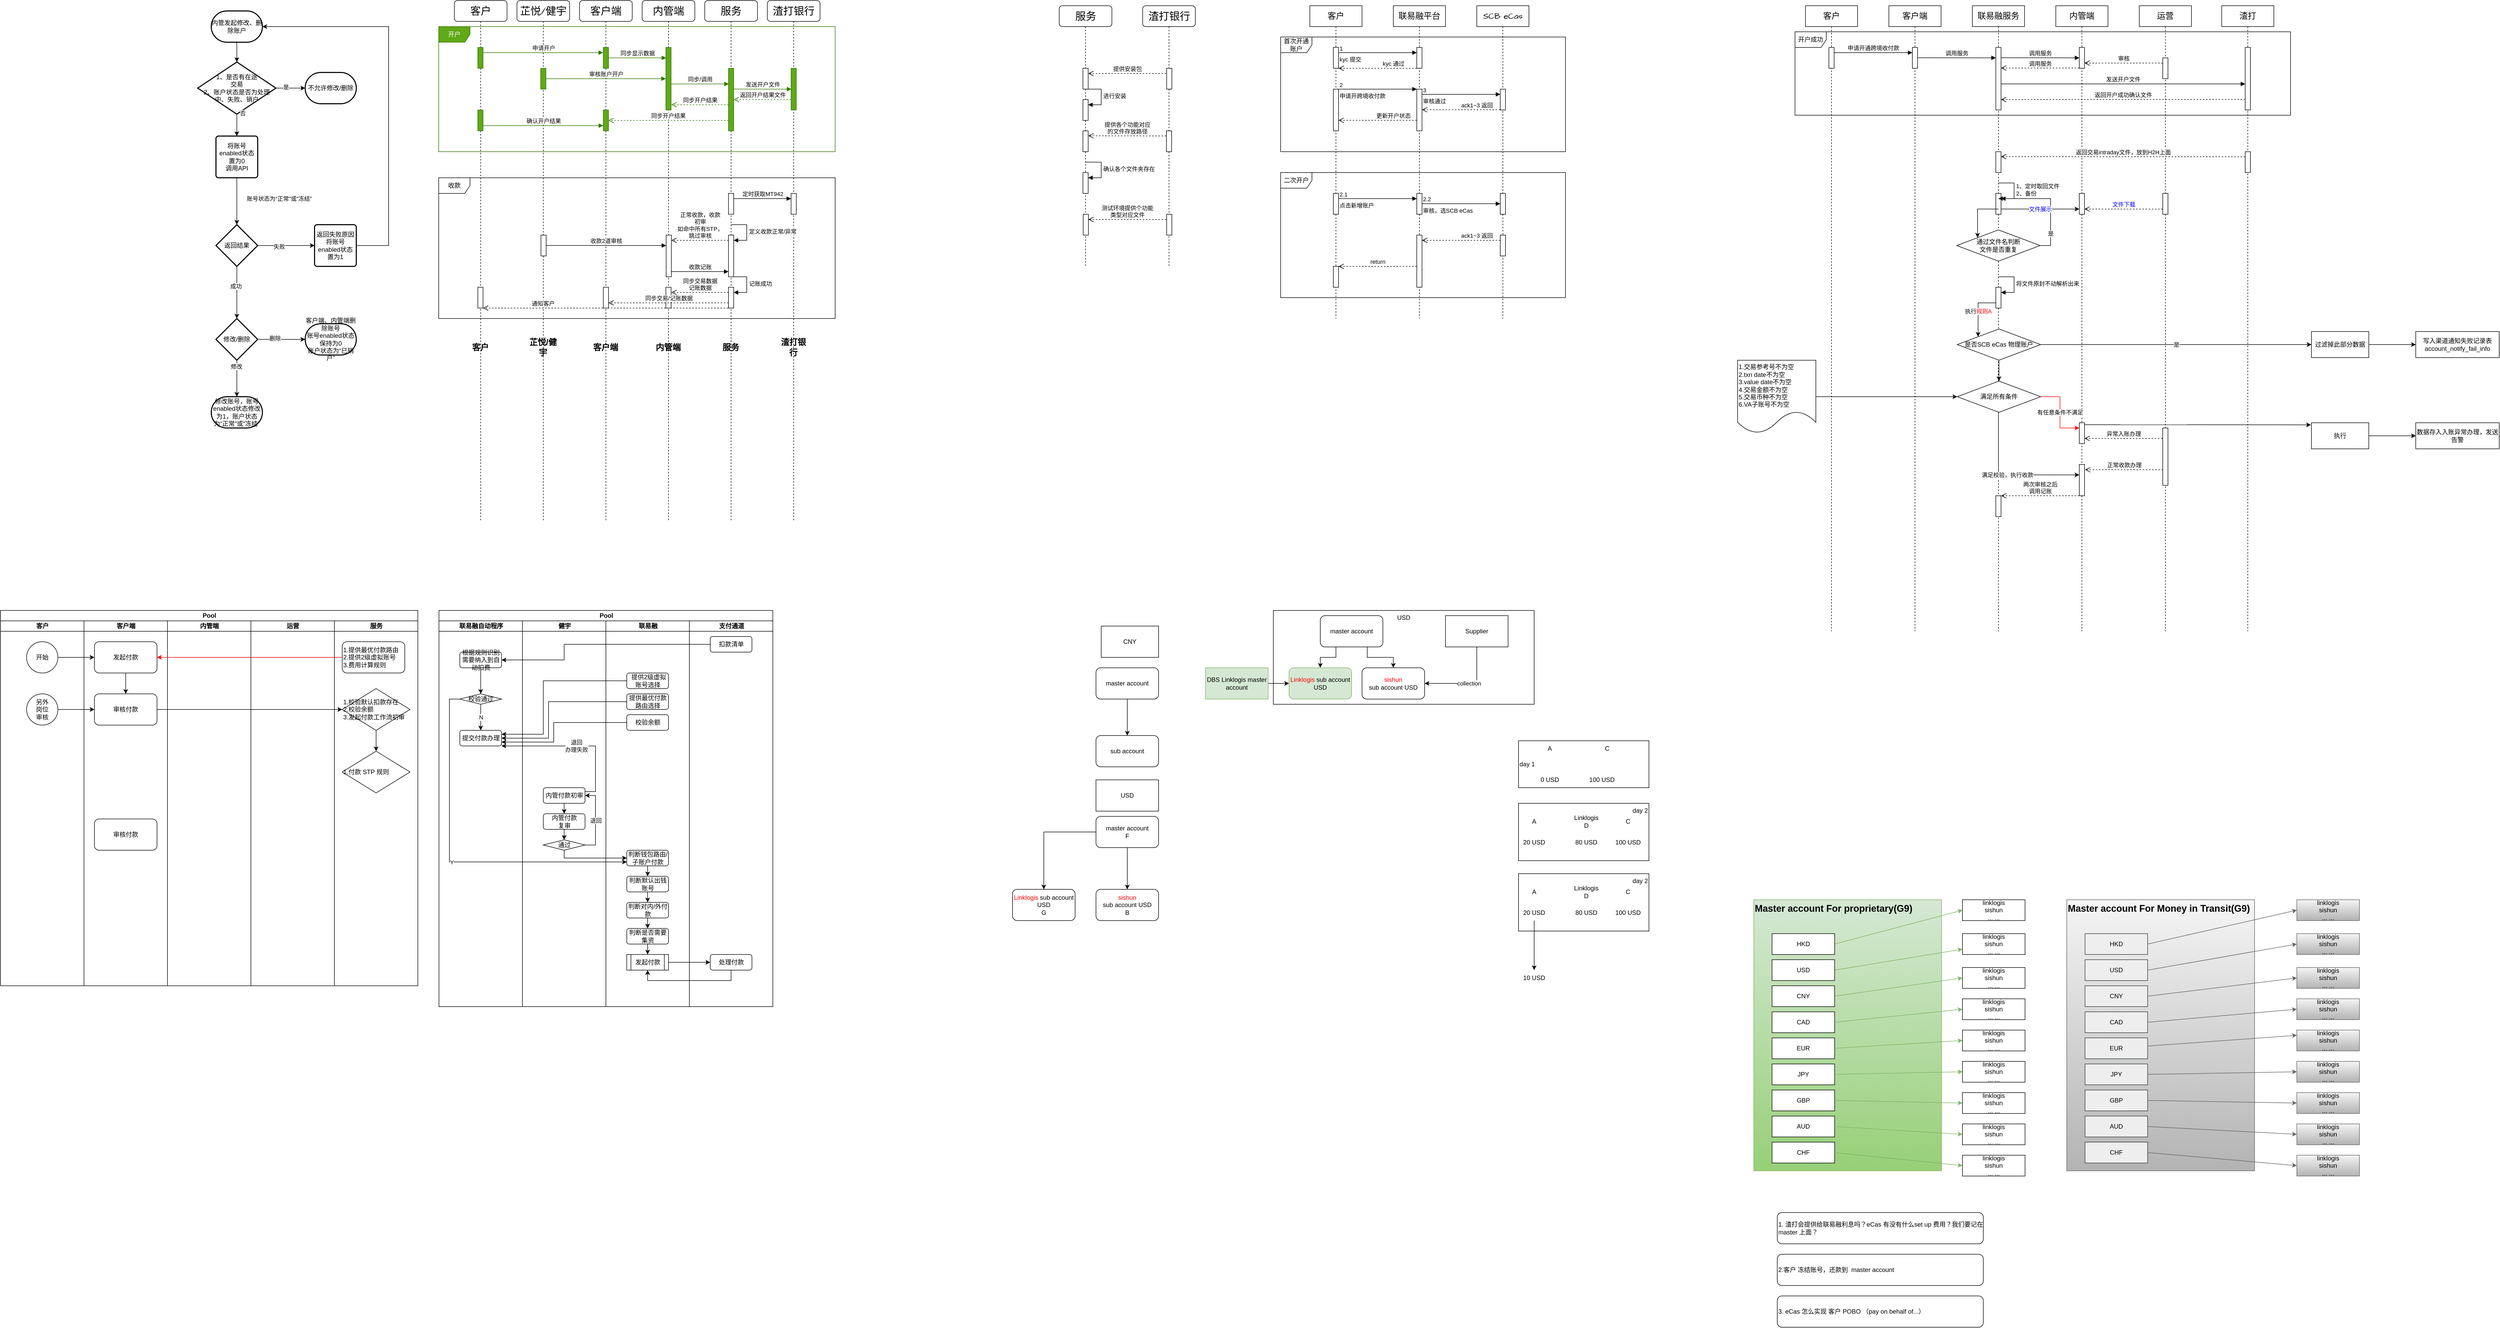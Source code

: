 <mxfile version="21.6.8" type="github">
  <diagram name="第 1 页" id="_3mwSGDof0DfkYGqECy5">
    <mxGraphModel dx="2577" dy="872" grid="1" gridSize="10" guides="1" tooltips="1" connect="1" arrows="1" fold="1" page="1" pageScale="1" pageWidth="827" pageHeight="1169" math="0" shadow="0">
      <root>
        <mxCell id="0" />
        <mxCell id="1" parent="0" />
        <mxCell id="TmgANql3l1puNfhcw_QU-1" value="客户" style="shape=umlLifeline;perimeter=lifelinePerimeter;whiteSpace=wrap;html=1;container=1;dropTarget=0;collapsible=0;recursiveResize=0;outlineConnect=0;portConstraint=eastwest;newEdgeStyle={&quot;edgeStyle&quot;:&quot;elbowEdgeStyle&quot;,&quot;elbow&quot;:&quot;vertical&quot;,&quot;curved&quot;:0,&quot;rounded&quot;:0};hachureGap=4;fontFamily=Architects Daughter;fontSource=https%3A%2F%2Ffonts.googleapis.com%2Fcss%3Ffamily%3DArchitects%2BDaughter;fontSize=16;" parent="1" vertex="1">
          <mxGeometry x="1710" y="40" width="100" height="600" as="geometry" />
        </mxCell>
        <mxCell id="TmgANql3l1puNfhcw_QU-5" value="" style="html=1;points=[];perimeter=orthogonalPerimeter;outlineConnect=0;targetShapes=umlLifeline;portConstraint=eastwest;newEdgeStyle={&quot;edgeStyle&quot;:&quot;elbowEdgeStyle&quot;,&quot;elbow&quot;:&quot;vertical&quot;,&quot;curved&quot;:0,&quot;rounded&quot;:0};" parent="TmgANql3l1puNfhcw_QU-1" vertex="1">
          <mxGeometry x="45" y="160" width="10" height="80" as="geometry" />
        </mxCell>
        <mxCell id="TmgANql3l1puNfhcw_QU-35" value="" style="html=1;points=[];perimeter=orthogonalPerimeter;outlineConnect=0;targetShapes=umlLifeline;portConstraint=eastwest;newEdgeStyle={&quot;edgeStyle&quot;:&quot;elbowEdgeStyle&quot;,&quot;elbow&quot;:&quot;vertical&quot;,&quot;curved&quot;:0,&quot;rounded&quot;:0};" parent="TmgANql3l1puNfhcw_QU-1" vertex="1">
          <mxGeometry x="45" y="500" width="10" height="40" as="geometry" />
        </mxCell>
        <mxCell id="TmgANql3l1puNfhcw_QU-2" value="联易融平台" style="shape=umlLifeline;perimeter=lifelinePerimeter;whiteSpace=wrap;html=1;container=1;dropTarget=0;collapsible=0;recursiveResize=0;outlineConnect=0;portConstraint=eastwest;newEdgeStyle={&quot;edgeStyle&quot;:&quot;elbowEdgeStyle&quot;,&quot;elbow&quot;:&quot;vertical&quot;,&quot;curved&quot;:0,&quot;rounded&quot;:0};hachureGap=4;fontFamily=Architects Daughter;fontSource=https%3A%2F%2Ffonts.googleapis.com%2Fcss%3Ffamily%3DArchitects%2BDaughter;fontSize=16;" parent="1" vertex="1">
          <mxGeometry x="1870" y="40" width="100" height="600" as="geometry" />
        </mxCell>
        <mxCell id="TmgANql3l1puNfhcw_QU-7" value="" style="html=1;points=[];perimeter=orthogonalPerimeter;outlineConnect=0;targetShapes=umlLifeline;portConstraint=eastwest;newEdgeStyle={&quot;edgeStyle&quot;:&quot;elbowEdgeStyle&quot;,&quot;elbow&quot;:&quot;vertical&quot;,&quot;curved&quot;:0,&quot;rounded&quot;:0};" parent="TmgANql3l1puNfhcw_QU-2" vertex="1">
          <mxGeometry x="45" y="80" width="10" height="40" as="geometry" />
        </mxCell>
        <mxCell id="TmgANql3l1puNfhcw_QU-8" value="" style="html=1;points=[];perimeter=orthogonalPerimeter;outlineConnect=0;targetShapes=umlLifeline;portConstraint=eastwest;newEdgeStyle={&quot;edgeStyle&quot;:&quot;elbowEdgeStyle&quot;,&quot;elbow&quot;:&quot;vertical&quot;,&quot;curved&quot;:0,&quot;rounded&quot;:0};" parent="TmgANql3l1puNfhcw_QU-2" vertex="1">
          <mxGeometry x="45" y="160" width="10" height="80" as="geometry" />
        </mxCell>
        <mxCell id="TmgANql3l1puNfhcw_QU-28" value="" style="html=1;points=[];perimeter=orthogonalPerimeter;outlineConnect=0;targetShapes=umlLifeline;portConstraint=eastwest;newEdgeStyle={&quot;edgeStyle&quot;:&quot;elbowEdgeStyle&quot;,&quot;elbow&quot;:&quot;vertical&quot;,&quot;curved&quot;:0,&quot;rounded&quot;:0};" parent="TmgANql3l1puNfhcw_QU-2" vertex="1">
          <mxGeometry x="45" y="360" width="10" height="40" as="geometry" />
        </mxCell>
        <mxCell id="TmgANql3l1puNfhcw_QU-3" value="SCB eCas" style="shape=umlLifeline;perimeter=lifelinePerimeter;whiteSpace=wrap;html=1;container=1;dropTarget=0;collapsible=0;recursiveResize=0;outlineConnect=0;portConstraint=eastwest;newEdgeStyle={&quot;edgeStyle&quot;:&quot;elbowEdgeStyle&quot;,&quot;elbow&quot;:&quot;vertical&quot;,&quot;curved&quot;:0,&quot;rounded&quot;:0};hachureGap=4;fontFamily=Architects Daughter;fontSource=https%3A%2F%2Ffonts.googleapis.com%2Fcss%3Ffamily%3DArchitects%2BDaughter;fontSize=16;" parent="1" vertex="1">
          <mxGeometry x="2030" y="40" width="100" height="600" as="geometry" />
        </mxCell>
        <mxCell id="TmgANql3l1puNfhcw_QU-32" value="" style="html=1;points=[];perimeter=orthogonalPerimeter;outlineConnect=0;targetShapes=umlLifeline;portConstraint=eastwest;newEdgeStyle={&quot;edgeStyle&quot;:&quot;elbowEdgeStyle&quot;,&quot;elbow&quot;:&quot;vertical&quot;,&quot;curved&quot;:0,&quot;rounded&quot;:0};" parent="TmgANql3l1puNfhcw_QU-3" vertex="1">
          <mxGeometry x="45" y="440" width="10" height="40" as="geometry" />
        </mxCell>
        <mxCell id="b4-3KO6AXn-a5v44EJSa-8" value="USD" style="rounded=0;whiteSpace=wrap;html=1;verticalAlign=top;" parent="1" vertex="1">
          <mxGeometry x="1640" y="1200" width="500" height="180" as="geometry" />
        </mxCell>
        <mxCell id="b4-3KO6AXn-a5v44EJSa-49" value="day 2" style="rounded=0;whiteSpace=wrap;html=1;align=right;verticalAlign=top;" parent="1" vertex="1">
          <mxGeometry x="2110" y="1570" width="250" height="110" as="geometry" />
        </mxCell>
        <mxCell id="b4-3KO6AXn-a5v44EJSa-48" value="day 1" style="rounded=0;whiteSpace=wrap;html=1;align=left;" parent="1" vertex="1">
          <mxGeometry x="2110" y="1450" width="250" height="90" as="geometry" />
        </mxCell>
        <mxCell id="OMTwgSqRfycg-uic3PEJ-1" value="客户" style="shape=umlLifeline;perimeter=lifelinePerimeter;whiteSpace=wrap;html=1;container=1;dropTarget=0;collapsible=0;recursiveResize=0;outlineConnect=0;portConstraint=eastwest;newEdgeStyle={&quot;edgeStyle&quot;:&quot;elbowEdgeStyle&quot;,&quot;elbow&quot;:&quot;vertical&quot;,&quot;curved&quot;:0,&quot;rounded&quot;:0};hachureGap=4;fontFamily=Architects Daughter;fontSource=https%3A%2F%2Ffonts.googleapis.com%2Fcss%3Ffamily%3DArchitects%2BDaughter;fontSize=20;rounded=1;" parent="1" vertex="1">
          <mxGeometry x="70" y="30" width="101" height="1000" as="geometry" />
        </mxCell>
        <mxCell id="VGkYvNJ9s34nYrzg0NMf-9" value="" style="html=1;points=[];perimeter=orthogonalPerimeter;outlineConnect=0;targetShapes=umlLifeline;portConstraint=eastwest;newEdgeStyle={&quot;edgeStyle&quot;:&quot;elbowEdgeStyle&quot;,&quot;elbow&quot;:&quot;vertical&quot;,&quot;curved&quot;:0,&quot;rounded&quot;:0};fillColor=#60a917;strokeColor=#2D7600;fontColor=#ffffff;" parent="OMTwgSqRfycg-uic3PEJ-1" vertex="1">
          <mxGeometry x="45" y="90" width="10" height="40" as="geometry" />
        </mxCell>
        <mxCell id="VGkYvNJ9s34nYrzg0NMf-25" value="" style="html=1;points=[];perimeter=orthogonalPerimeter;outlineConnect=0;targetShapes=umlLifeline;portConstraint=eastwest;newEdgeStyle={&quot;edgeStyle&quot;:&quot;elbowEdgeStyle&quot;,&quot;elbow&quot;:&quot;vertical&quot;,&quot;curved&quot;:0,&quot;rounded&quot;:0};fillColor=#60a917;strokeColor=#2D7600;fontColor=#ffffff;" parent="OMTwgSqRfycg-uic3PEJ-1" vertex="1">
          <mxGeometry x="45" y="210" width="10" height="40" as="geometry" />
        </mxCell>
        <mxCell id="OMTwgSqRfycg-uic3PEJ-2" value="芷悦/健宇" style="shape=umlLifeline;perimeter=lifelinePerimeter;whiteSpace=wrap;html=1;container=1;dropTarget=0;collapsible=0;recursiveResize=0;outlineConnect=0;portConstraint=eastwest;newEdgeStyle={&quot;edgeStyle&quot;:&quot;elbowEdgeStyle&quot;,&quot;elbow&quot;:&quot;vertical&quot;,&quot;curved&quot;:0,&quot;rounded&quot;:0};hachureGap=4;fontFamily=Architects Daughter;fontSource=https%3A%2F%2Ffonts.googleapis.com%2Fcss%3Ffamily%3DArchitects%2BDaughter;fontSize=20;rounded=1;" parent="1" vertex="1">
          <mxGeometry x="190" y="30" width="101" height="1000" as="geometry" />
        </mxCell>
        <mxCell id="VGkYvNJ9s34nYrzg0NMf-12" value="" style="html=1;points=[];perimeter=orthogonalPerimeter;outlineConnect=0;targetShapes=umlLifeline;portConstraint=eastwest;newEdgeStyle={&quot;edgeStyle&quot;:&quot;elbowEdgeStyle&quot;,&quot;elbow&quot;:&quot;vertical&quot;,&quot;curved&quot;:0,&quot;rounded&quot;:0};fillColor=#60a917;strokeColor=#2D7600;fontColor=#ffffff;" parent="OMTwgSqRfycg-uic3PEJ-2" vertex="1">
          <mxGeometry x="45.5" y="130" width="10" height="40" as="geometry" />
        </mxCell>
        <mxCell id="OMTwgSqRfycg-uic3PEJ-3" value="客户端" style="shape=umlLifeline;perimeter=lifelinePerimeter;whiteSpace=wrap;html=1;container=1;dropTarget=0;collapsible=0;recursiveResize=0;outlineConnect=0;portConstraint=eastwest;newEdgeStyle={&quot;edgeStyle&quot;:&quot;elbowEdgeStyle&quot;,&quot;elbow&quot;:&quot;vertical&quot;,&quot;curved&quot;:0,&quot;rounded&quot;:0};hachureGap=4;fontFamily=Architects Daughter;fontSource=https%3A%2F%2Ffonts.googleapis.com%2Fcss%3Ffamily%3DArchitects%2BDaughter;fontSize=20;rounded=1;" parent="1" vertex="1">
          <mxGeometry x="310" y="30" width="101" height="1000" as="geometry" />
        </mxCell>
        <mxCell id="VGkYvNJ9s34nYrzg0NMf-10" value="" style="html=1;points=[];perimeter=orthogonalPerimeter;outlineConnect=0;targetShapes=umlLifeline;portConstraint=eastwest;newEdgeStyle={&quot;edgeStyle&quot;:&quot;elbowEdgeStyle&quot;,&quot;elbow&quot;:&quot;vertical&quot;,&quot;curved&quot;:0,&quot;rounded&quot;:0};fillColor=#60a917;strokeColor=#2D7600;fontColor=#ffffff;" parent="OMTwgSqRfycg-uic3PEJ-3" vertex="1">
          <mxGeometry x="45.5" y="90" width="10" height="40" as="geometry" />
        </mxCell>
        <mxCell id="OMTwgSqRfycg-uic3PEJ-4" value="内管端" style="shape=umlLifeline;perimeter=lifelinePerimeter;whiteSpace=wrap;html=1;container=1;dropTarget=0;collapsible=0;recursiveResize=0;outlineConnect=0;portConstraint=eastwest;newEdgeStyle={&quot;edgeStyle&quot;:&quot;elbowEdgeStyle&quot;,&quot;elbow&quot;:&quot;vertical&quot;,&quot;curved&quot;:0,&quot;rounded&quot;:0};hachureGap=4;fontFamily=Architects Daughter;fontSource=https%3A%2F%2Ffonts.googleapis.com%2Fcss%3Ffamily%3DArchitects%2BDaughter;fontSize=20;rounded=1;" parent="1" vertex="1">
          <mxGeometry x="430" y="30" width="101" height="1000" as="geometry" />
        </mxCell>
        <mxCell id="VGkYvNJ9s34nYrzg0NMf-11" value="" style="html=1;points=[];perimeter=orthogonalPerimeter;outlineConnect=0;targetShapes=umlLifeline;portConstraint=eastwest;newEdgeStyle={&quot;edgeStyle&quot;:&quot;elbowEdgeStyle&quot;,&quot;elbow&quot;:&quot;vertical&quot;,&quot;curved&quot;:0,&quot;rounded&quot;:0};fillColor=#60a917;strokeColor=#2D7600;fontColor=#ffffff;" parent="OMTwgSqRfycg-uic3PEJ-4" vertex="1">
          <mxGeometry x="45.5" y="90" width="10" height="120" as="geometry" />
        </mxCell>
        <mxCell id="OMTwgSqRfycg-uic3PEJ-5" value="服务" style="shape=umlLifeline;perimeter=lifelinePerimeter;whiteSpace=wrap;html=1;container=1;dropTarget=0;collapsible=0;recursiveResize=0;outlineConnect=0;portConstraint=eastwest;newEdgeStyle={&quot;edgeStyle&quot;:&quot;elbowEdgeStyle&quot;,&quot;elbow&quot;:&quot;vertical&quot;,&quot;curved&quot;:0,&quot;rounded&quot;:0};hachureGap=4;fontFamily=Architects Daughter;fontSource=https%3A%2F%2Ffonts.googleapis.com%2Fcss%3Ffamily%3DArchitects%2BDaughter;fontSize=20;rounded=1;" parent="1" vertex="1">
          <mxGeometry x="550" y="30" width="101" height="1000" as="geometry" />
        </mxCell>
        <mxCell id="VGkYvNJ9s34nYrzg0NMf-16" value="" style="html=1;points=[];perimeter=orthogonalPerimeter;outlineConnect=0;targetShapes=umlLifeline;portConstraint=eastwest;newEdgeStyle={&quot;edgeStyle&quot;:&quot;elbowEdgeStyle&quot;,&quot;elbow&quot;:&quot;vertical&quot;,&quot;curved&quot;:0,&quot;rounded&quot;:0};fillColor=#60a917;strokeColor=#2D7600;fontColor=#ffffff;" parent="OMTwgSqRfycg-uic3PEJ-5" vertex="1">
          <mxGeometry x="45.5" y="130" width="10" height="120" as="geometry" />
        </mxCell>
        <mxCell id="VGkYvNJ9s34nYrzg0NMf-41" value="" style="html=1;points=[];perimeter=orthogonalPerimeter;outlineConnect=0;targetShapes=umlLifeline;portConstraint=eastwest;newEdgeStyle={&quot;edgeStyle&quot;:&quot;elbowEdgeStyle&quot;,&quot;elbow&quot;:&quot;vertical&quot;,&quot;curved&quot;:0,&quot;rounded&quot;:0};" parent="OMTwgSqRfycg-uic3PEJ-5" vertex="1">
          <mxGeometry x="45.5" y="550" width="10" height="40" as="geometry" />
        </mxCell>
        <mxCell id="VGkYvNJ9s34nYrzg0NMf-42" value="记账成功" style="html=1;align=left;spacingLeft=2;endArrow=block;rounded=0;edgeStyle=orthogonalEdgeStyle;curved=0;rounded=0;" parent="OMTwgSqRfycg-uic3PEJ-5" target="VGkYvNJ9s34nYrzg0NMf-41" edge="1">
          <mxGeometry relative="1" as="geometry">
            <mxPoint x="50.5" y="530" as="sourcePoint" />
            <Array as="points">
              <mxPoint x="80.5" y="560" />
            </Array>
          </mxGeometry>
        </mxCell>
        <mxCell id="OMTwgSqRfycg-uic3PEJ-6" value="渣打银行" style="shape=umlLifeline;perimeter=lifelinePerimeter;whiteSpace=wrap;html=1;container=1;dropTarget=0;collapsible=0;recursiveResize=0;outlineConnect=0;portConstraint=eastwest;newEdgeStyle={&quot;edgeStyle&quot;:&quot;elbowEdgeStyle&quot;,&quot;elbow&quot;:&quot;vertical&quot;,&quot;curved&quot;:0,&quot;rounded&quot;:0};hachureGap=4;fontFamily=Architects Daughter;fontSource=https%3A%2F%2Ffonts.googleapis.com%2Fcss%3Ffamily%3DArchitects%2BDaughter;fontSize=20;rounded=1;" parent="1" vertex="1">
          <mxGeometry x="670" y="30" width="101" height="1000" as="geometry" />
        </mxCell>
        <mxCell id="VGkYvNJ9s34nYrzg0NMf-19" value="" style="html=1;points=[];perimeter=orthogonalPerimeter;outlineConnect=0;targetShapes=umlLifeline;portConstraint=eastwest;newEdgeStyle={&quot;edgeStyle&quot;:&quot;elbowEdgeStyle&quot;,&quot;elbow&quot;:&quot;vertical&quot;,&quot;curved&quot;:0,&quot;rounded&quot;:0};fillColor=#60a917;strokeColor=#2D7600;fontColor=#ffffff;" parent="OMTwgSqRfycg-uic3PEJ-6" vertex="1">
          <mxGeometry x="45.5" y="130" width="10" height="80" as="geometry" />
        </mxCell>
        <mxCell id="b4-3KO6AXn-a5v44EJSa-1" value="sub account" style="rounded=1;whiteSpace=wrap;html=1;" parent="1" vertex="1">
          <mxGeometry x="1300" y="1440" width="120" height="60" as="geometry" />
        </mxCell>
        <mxCell id="b4-3KO6AXn-a5v44EJSa-3" style="edgeStyle=orthogonalEdgeStyle;rounded=0;orthogonalLoop=1;jettySize=auto;html=1;exitX=0.5;exitY=1;exitDx=0;exitDy=0;" parent="1" source="b4-3KO6AXn-a5v44EJSa-2" target="b4-3KO6AXn-a5v44EJSa-1" edge="1">
          <mxGeometry relative="1" as="geometry" />
        </mxCell>
        <mxCell id="b4-3KO6AXn-a5v44EJSa-2" value="master account" style="rounded=1;whiteSpace=wrap;html=1;" parent="1" vertex="1">
          <mxGeometry x="1300" y="1310" width="120" height="60" as="geometry" />
        </mxCell>
        <mxCell id="b4-3KO6AXn-a5v44EJSa-4" value="&lt;font color=&quot;#ff0000&quot;&gt;sishun&lt;/font&gt;&lt;br&gt;sub account USD" style="rounded=1;whiteSpace=wrap;html=1;" parent="1" vertex="1">
          <mxGeometry x="1810" y="1310" width="120" height="60" as="geometry" />
        </mxCell>
        <mxCell id="b4-3KO6AXn-a5v44EJSa-5" style="edgeStyle=orthogonalEdgeStyle;rounded=0;orthogonalLoop=1;jettySize=auto;html=1;exitX=0.75;exitY=1;exitDx=0;exitDy=0;" parent="1" source="b4-3KO6AXn-a5v44EJSa-6" target="b4-3KO6AXn-a5v44EJSa-4" edge="1">
          <mxGeometry relative="1" as="geometry" />
        </mxCell>
        <mxCell id="b4-3KO6AXn-a5v44EJSa-34" style="edgeStyle=orthogonalEdgeStyle;rounded=0;orthogonalLoop=1;jettySize=auto;html=1;exitX=0.25;exitY=1;exitDx=0;exitDy=0;entryX=0.5;entryY=0;entryDx=0;entryDy=0;" parent="1" source="b4-3KO6AXn-a5v44EJSa-6" target="b4-3KO6AXn-a5v44EJSa-28" edge="1">
          <mxGeometry relative="1" as="geometry" />
        </mxCell>
        <mxCell id="b4-3KO6AXn-a5v44EJSa-6" value="master account&lt;br&gt;" style="rounded=1;whiteSpace=wrap;html=1;" parent="1" vertex="1">
          <mxGeometry x="1730" y="1210" width="120" height="60" as="geometry" />
        </mxCell>
        <mxCell id="b4-3KO6AXn-a5v44EJSa-7" value="CNY" style="rounded=0;whiteSpace=wrap;html=1;" parent="1" vertex="1">
          <mxGeometry x="1310" y="1230" width="110" height="60" as="geometry" />
        </mxCell>
        <mxCell id="b4-3KO6AXn-a5v44EJSa-10" value="collection" style="edgeStyle=orthogonalEdgeStyle;rounded=0;orthogonalLoop=1;jettySize=auto;html=1;exitX=0.5;exitY=1;exitDx=0;exitDy=0;entryX=1;entryY=0.5;entryDx=0;entryDy=0;" parent="1" source="b4-3KO6AXn-a5v44EJSa-9" target="b4-3KO6AXn-a5v44EJSa-4" edge="1">
          <mxGeometry relative="1" as="geometry" />
        </mxCell>
        <mxCell id="b4-3KO6AXn-a5v44EJSa-9" value="Supplier" style="rounded=0;whiteSpace=wrap;html=1;" parent="1" vertex="1">
          <mxGeometry x="1970" y="1210" width="120" height="60" as="geometry" />
        </mxCell>
        <mxCell id="b4-3KO6AXn-a5v44EJSa-18" value="A" style="text;html=1;strokeColor=none;fillColor=none;align=center;verticalAlign=middle;whiteSpace=wrap;rounded=0;" parent="1" vertex="1">
          <mxGeometry x="2140" y="1450" width="60" height="30" as="geometry" />
        </mxCell>
        <mxCell id="b4-3KO6AXn-a5v44EJSa-19" value="C" style="text;html=1;strokeColor=none;fillColor=none;align=center;verticalAlign=middle;whiteSpace=wrap;rounded=0;" parent="1" vertex="1">
          <mxGeometry x="2250" y="1450" width="60" height="30" as="geometry" />
        </mxCell>
        <mxCell id="b4-3KO6AXn-a5v44EJSa-21" value="0 USD" style="text;html=1;strokeColor=none;fillColor=none;align=center;verticalAlign=middle;whiteSpace=wrap;rounded=0;" parent="1" vertex="1">
          <mxGeometry x="2140" y="1510" width="60" height="30" as="geometry" />
        </mxCell>
        <mxCell id="b4-3KO6AXn-a5v44EJSa-22" value="100 USD" style="text;html=1;strokeColor=none;fillColor=none;align=center;verticalAlign=middle;whiteSpace=wrap;rounded=0;" parent="1" vertex="1">
          <mxGeometry x="2240" y="1510" width="60" height="30" as="geometry" />
        </mxCell>
        <mxCell id="b4-3KO6AXn-a5v44EJSa-23" value="20 USD" style="text;html=1;strokeColor=none;fillColor=none;align=center;verticalAlign=middle;whiteSpace=wrap;rounded=0;" parent="1" vertex="1">
          <mxGeometry x="2110" y="1630" width="60" height="30" as="geometry" />
        </mxCell>
        <mxCell id="b4-3KO6AXn-a5v44EJSa-24" value="Linklogis D" style="text;html=1;strokeColor=none;fillColor=none;align=center;verticalAlign=middle;whiteSpace=wrap;rounded=0;" parent="1" vertex="1">
          <mxGeometry x="2210" y="1590" width="60" height="30" as="geometry" />
        </mxCell>
        <mxCell id="b4-3KO6AXn-a5v44EJSa-25" value="80 USD" style="text;html=1;strokeColor=none;fillColor=none;align=center;verticalAlign=middle;whiteSpace=wrap;rounded=0;" parent="1" vertex="1">
          <mxGeometry x="2210" y="1630" width="60" height="30" as="geometry" />
        </mxCell>
        <mxCell id="b4-3KO6AXn-a5v44EJSa-28" value="&lt;font color=&quot;#ff0000&quot;&gt;Linklogis&lt;/font&gt; sub account USD&lt;br&gt;" style="rounded=1;whiteSpace=wrap;html=1;fillColor=#d5e8d4;strokeColor=#82b366;" parent="1" vertex="1">
          <mxGeometry x="1670" y="1310" width="120" height="60" as="geometry" />
        </mxCell>
        <mxCell id="b4-3KO6AXn-a5v44EJSa-38" style="edgeStyle=orthogonalEdgeStyle;rounded=0;orthogonalLoop=1;jettySize=auto;html=1;exitX=0.5;exitY=1;exitDx=0;exitDy=0;entryX=0.5;entryY=0;entryDx=0;entryDy=0;" parent="1" source="b4-3KO6AXn-a5v44EJSa-40" target="b4-3KO6AXn-a5v44EJSa-44" edge="1">
          <mxGeometry relative="1" as="geometry" />
        </mxCell>
        <mxCell id="b4-3KO6AXn-a5v44EJSa-39" style="edgeStyle=orthogonalEdgeStyle;rounded=0;orthogonalLoop=1;jettySize=auto;html=1;exitX=0;exitY=0.5;exitDx=0;exitDy=0;entryX=0.5;entryY=0;entryDx=0;entryDy=0;" parent="1" source="b4-3KO6AXn-a5v44EJSa-40" target="b4-3KO6AXn-a5v44EJSa-46" edge="1">
          <mxGeometry relative="1" as="geometry" />
        </mxCell>
        <mxCell id="b4-3KO6AXn-a5v44EJSa-40" value="master account&lt;br&gt;F" style="rounded=1;whiteSpace=wrap;html=1;" parent="1" vertex="1">
          <mxGeometry x="1300" y="1595" width="120" height="60" as="geometry" />
        </mxCell>
        <mxCell id="b4-3KO6AXn-a5v44EJSa-41" value="USD" style="rounded=0;whiteSpace=wrap;html=1;" parent="1" vertex="1">
          <mxGeometry x="1300" y="1525" width="120" height="60" as="geometry" />
        </mxCell>
        <mxCell id="b4-3KO6AXn-a5v44EJSa-44" value="&lt;font color=&quot;#ff0000&quot;&gt;sishun &lt;/font&gt;&lt;br&gt;sub account USD&lt;br&gt;B" style="rounded=1;whiteSpace=wrap;html=1;" parent="1" vertex="1">
          <mxGeometry x="1300" y="1735" width="120" height="60" as="geometry" />
        </mxCell>
        <mxCell id="b4-3KO6AXn-a5v44EJSa-46" value="&lt;font color=&quot;#ff0000&quot;&gt;Linklogis&lt;/font&gt; sub account USD&lt;br&gt;G" style="rounded=1;whiteSpace=wrap;html=1;" parent="1" vertex="1">
          <mxGeometry x="1140" y="1735" width="120" height="60" as="geometry" />
        </mxCell>
        <mxCell id="b4-3KO6AXn-a5v44EJSa-51" value="A" style="text;html=1;strokeColor=none;fillColor=none;align=center;verticalAlign=middle;whiteSpace=wrap;rounded=0;" parent="1" vertex="1">
          <mxGeometry x="2110" y="1590" width="60" height="30" as="geometry" />
        </mxCell>
        <mxCell id="b4-3KO6AXn-a5v44EJSa-52" value="C" style="text;html=1;strokeColor=none;fillColor=none;align=center;verticalAlign=middle;whiteSpace=wrap;rounded=0;" parent="1" vertex="1">
          <mxGeometry x="2290" y="1590" width="60" height="30" as="geometry" />
        </mxCell>
        <mxCell id="b4-3KO6AXn-a5v44EJSa-53" value="100 USD" style="text;html=1;strokeColor=none;fillColor=none;align=center;verticalAlign=middle;whiteSpace=wrap;rounded=0;" parent="1" vertex="1">
          <mxGeometry x="2290" y="1630" width="60" height="30" as="geometry" />
        </mxCell>
        <mxCell id="b4-3KO6AXn-a5v44EJSa-54" value="day 2" style="rounded=0;whiteSpace=wrap;html=1;align=right;verticalAlign=top;" parent="1" vertex="1">
          <mxGeometry x="2110" y="1705" width="250" height="110" as="geometry" />
        </mxCell>
        <mxCell id="b4-3KO6AXn-a5v44EJSa-62" style="edgeStyle=orthogonalEdgeStyle;rounded=0;orthogonalLoop=1;jettySize=auto;html=1;exitX=0.5;exitY=1;exitDx=0;exitDy=0;entryX=0.5;entryY=0;entryDx=0;entryDy=0;" parent="1" source="b4-3KO6AXn-a5v44EJSa-55" target="b4-3KO6AXn-a5v44EJSa-61" edge="1">
          <mxGeometry relative="1" as="geometry" />
        </mxCell>
        <mxCell id="b4-3KO6AXn-a5v44EJSa-55" value="20 USD" style="text;html=1;strokeColor=none;fillColor=none;align=center;verticalAlign=middle;whiteSpace=wrap;rounded=0;" parent="1" vertex="1">
          <mxGeometry x="2110" y="1765" width="60" height="30" as="geometry" />
        </mxCell>
        <mxCell id="b4-3KO6AXn-a5v44EJSa-56" value="Linklogis D" style="text;html=1;strokeColor=none;fillColor=none;align=center;verticalAlign=middle;whiteSpace=wrap;rounded=0;" parent="1" vertex="1">
          <mxGeometry x="2210" y="1725" width="60" height="30" as="geometry" />
        </mxCell>
        <mxCell id="b4-3KO6AXn-a5v44EJSa-57" value="80 USD" style="text;html=1;strokeColor=none;fillColor=none;align=center;verticalAlign=middle;whiteSpace=wrap;rounded=0;" parent="1" vertex="1">
          <mxGeometry x="2210" y="1765" width="60" height="30" as="geometry" />
        </mxCell>
        <mxCell id="b4-3KO6AXn-a5v44EJSa-58" value="A" style="text;html=1;strokeColor=none;fillColor=none;align=center;verticalAlign=middle;whiteSpace=wrap;rounded=0;" parent="1" vertex="1">
          <mxGeometry x="2110" y="1725" width="60" height="30" as="geometry" />
        </mxCell>
        <mxCell id="b4-3KO6AXn-a5v44EJSa-59" value="C" style="text;html=1;strokeColor=none;fillColor=none;align=center;verticalAlign=middle;whiteSpace=wrap;rounded=0;" parent="1" vertex="1">
          <mxGeometry x="2290" y="1725" width="60" height="30" as="geometry" />
        </mxCell>
        <mxCell id="b4-3KO6AXn-a5v44EJSa-60" value="100 USD" style="text;html=1;strokeColor=none;fillColor=none;align=center;verticalAlign=middle;whiteSpace=wrap;rounded=0;" parent="1" vertex="1">
          <mxGeometry x="2290" y="1765" width="60" height="30" as="geometry" />
        </mxCell>
        <mxCell id="b4-3KO6AXn-a5v44EJSa-61" value="10 USD" style="text;html=1;strokeColor=none;fillColor=none;align=center;verticalAlign=middle;whiteSpace=wrap;rounded=0;" parent="1" vertex="1">
          <mxGeometry x="2110" y="1890" width="60" height="30" as="geometry" />
        </mxCell>
        <mxCell id="b4-3KO6AXn-a5v44EJSa-64" style="edgeStyle=orthogonalEdgeStyle;rounded=0;orthogonalLoop=1;jettySize=auto;html=1;exitX=1;exitY=0.5;exitDx=0;exitDy=0;entryX=0;entryY=0.5;entryDx=0;entryDy=0;" parent="1" source="b4-3KO6AXn-a5v44EJSa-63" target="b4-3KO6AXn-a5v44EJSa-28" edge="1">
          <mxGeometry relative="1" as="geometry" />
        </mxCell>
        <mxCell id="b4-3KO6AXn-a5v44EJSa-63" value="DBS Linklogis master&lt;br&gt;account" style="rounded=0;whiteSpace=wrap;html=1;fillColor=#d5e8d4;strokeColor=#82b366;" parent="1" vertex="1">
          <mxGeometry x="1510" y="1310" width="120" height="60" as="geometry" />
        </mxCell>
        <mxCell id="VGkYvNJ9s34nYrzg0NMf-1" value="客户" style="text;html=1;strokeColor=none;fillColor=none;align=center;verticalAlign=middle;whiteSpace=wrap;rounded=0;fontStyle=1;fontSize=16;" parent="1" vertex="1">
          <mxGeometry x="89.75" y="680" width="60" height="30" as="geometry" />
        </mxCell>
        <mxCell id="VGkYvNJ9s34nYrzg0NMf-2" value="芷悦/健宇" style="text;html=1;strokeColor=none;fillColor=none;align=center;verticalAlign=middle;whiteSpace=wrap;rounded=0;fontStyle=1;fontSize=16;" parent="1" vertex="1">
          <mxGeometry x="210.25" y="680" width="60" height="30" as="geometry" />
        </mxCell>
        <mxCell id="VGkYvNJ9s34nYrzg0NMf-4" value="客户端" style="text;html=1;strokeColor=none;fillColor=none;align=center;verticalAlign=middle;whiteSpace=wrap;rounded=0;fontStyle=1;fontSize=16;" parent="1" vertex="1">
          <mxGeometry x="330.25" y="680" width="60" height="30" as="geometry" />
        </mxCell>
        <mxCell id="VGkYvNJ9s34nYrzg0NMf-6" value="内管端" style="text;html=1;strokeColor=none;fillColor=none;align=center;verticalAlign=middle;whiteSpace=wrap;rounded=0;fontStyle=1;fontSize=16;" parent="1" vertex="1">
          <mxGeometry x="450.25" y="680" width="60" height="30" as="geometry" />
        </mxCell>
        <mxCell id="VGkYvNJ9s34nYrzg0NMf-7" value="服务" style="text;html=1;strokeColor=none;fillColor=none;align=center;verticalAlign=middle;whiteSpace=wrap;rounded=0;fontStyle=1;fontSize=16;" parent="1" vertex="1">
          <mxGeometry x="570.25" y="680" width="60" height="30" as="geometry" />
        </mxCell>
        <mxCell id="VGkYvNJ9s34nYrzg0NMf-8" value="渣打银行" style="text;html=1;strokeColor=none;fillColor=none;align=center;verticalAlign=middle;whiteSpace=wrap;rounded=0;fontStyle=1;fontSize=16;" parent="1" vertex="1">
          <mxGeometry x="690.25" y="680" width="60" height="30" as="geometry" />
        </mxCell>
        <mxCell id="VGkYvNJ9s34nYrzg0NMf-13" value="申请开户" style="html=1;verticalAlign=bottom;endArrow=block;edgeStyle=elbowEdgeStyle;elbow=vertical;curved=0;rounded=0;fillColor=#60a917;strokeColor=#2D7600;" parent="1" edge="1">
          <mxGeometry width="80" relative="1" as="geometry">
            <mxPoint x="125.5" y="130" as="sourcePoint" />
            <mxPoint x="355" y="130.2" as="targetPoint" />
          </mxGeometry>
        </mxCell>
        <mxCell id="VGkYvNJ9s34nYrzg0NMf-14" value="同步显示数据" style="html=1;verticalAlign=bottom;endArrow=block;edgeStyle=elbowEdgeStyle;elbow=vertical;curved=0;rounded=0;fillColor=#60a917;strokeColor=#2D7600;" parent="1" edge="1">
          <mxGeometry width="80" relative="1" as="geometry">
            <mxPoint x="366" y="140" as="sourcePoint" />
            <mxPoint x="476" y="140" as="targetPoint" />
          </mxGeometry>
        </mxCell>
        <mxCell id="VGkYvNJ9s34nYrzg0NMf-15" value="审核账户开户" style="html=1;verticalAlign=bottom;endArrow=block;edgeStyle=elbowEdgeStyle;elbow=vertical;curved=0;rounded=0;fillColor=#60a917;strokeColor=#2D7600;" parent="1" edge="1">
          <mxGeometry width="80" relative="1" as="geometry">
            <mxPoint x="245.75" y="180" as="sourcePoint" />
            <mxPoint x="475.25" y="180.2" as="targetPoint" />
          </mxGeometry>
        </mxCell>
        <mxCell id="VGkYvNJ9s34nYrzg0NMf-17" value="同步/调用" style="html=1;verticalAlign=bottom;endArrow=block;edgeStyle=elbowEdgeStyle;elbow=vertical;curved=0;rounded=0;fillColor=#60a917;strokeColor=#2D7600;" parent="1" edge="1">
          <mxGeometry width="80" relative="1" as="geometry">
            <mxPoint x="486" y="190.14" as="sourcePoint" />
            <mxPoint x="596" y="190.14" as="targetPoint" />
          </mxGeometry>
        </mxCell>
        <mxCell id="VGkYvNJ9s34nYrzg0NMf-18" value="开户" style="shape=umlFrame;whiteSpace=wrap;html=1;pointerEvents=0;fillColor=#60a917;strokeColor=#2D7600;fontColor=#ffffff;" parent="1" vertex="1">
          <mxGeometry x="40" y="80" width="760" height="240" as="geometry" />
        </mxCell>
        <mxCell id="VGkYvNJ9s34nYrzg0NMf-20" value="返回开户结果文件" style="html=1;verticalAlign=bottom;endArrow=open;dashed=1;endSize=8;edgeStyle=elbowEdgeStyle;elbow=vertical;curved=0;rounded=0;fillColor=#60a917;strokeColor=#2D7600;" parent="1" edge="1">
          <mxGeometry relative="1" as="geometry">
            <mxPoint x="715.5" y="220" as="sourcePoint" />
            <mxPoint x="605.5" y="220" as="targetPoint" />
          </mxGeometry>
        </mxCell>
        <mxCell id="VGkYvNJ9s34nYrzg0NMf-21" value="发送开户文件" style="html=1;verticalAlign=bottom;endArrow=block;edgeStyle=elbowEdgeStyle;elbow=vertical;curved=0;rounded=0;fillColor=#60a917;strokeColor=#2D7600;" parent="1" edge="1">
          <mxGeometry width="80" relative="1" as="geometry">
            <mxPoint x="606" y="199.86" as="sourcePoint" />
            <mxPoint x="716" y="199.86" as="targetPoint" />
          </mxGeometry>
        </mxCell>
        <mxCell id="VGkYvNJ9s34nYrzg0NMf-22" value="同步开户结果" style="html=1;verticalAlign=bottom;endArrow=open;dashed=1;endSize=8;edgeStyle=elbowEdgeStyle;elbow=vertical;curved=0;rounded=0;fillColor=#60a917;strokeColor=#2D7600;" parent="1" edge="1">
          <mxGeometry relative="1" as="geometry">
            <mxPoint x="596" y="230" as="sourcePoint" />
            <mxPoint x="486" y="230" as="targetPoint" />
          </mxGeometry>
        </mxCell>
        <mxCell id="VGkYvNJ9s34nYrzg0NMf-23" value="同步开户结果" style="html=1;verticalAlign=bottom;endArrow=open;dashed=1;endSize=8;edgeStyle=elbowEdgeStyle;elbow=vertical;curved=0;rounded=0;fillColor=#60a917;strokeColor=#2D7600;" parent="1" edge="1">
          <mxGeometry relative="1" as="geometry">
            <mxPoint x="595.75" y="260" as="sourcePoint" />
            <mxPoint x="365.25" y="260.143" as="targetPoint" />
          </mxGeometry>
        </mxCell>
        <mxCell id="VGkYvNJ9s34nYrzg0NMf-24" value="" style="html=1;points=[];perimeter=orthogonalPerimeter;outlineConnect=0;targetShapes=umlLifeline;portConstraint=eastwest;newEdgeStyle={&quot;edgeStyle&quot;:&quot;elbowEdgeStyle&quot;,&quot;elbow&quot;:&quot;vertical&quot;,&quot;curved&quot;:0,&quot;rounded&quot;:0};fillColor=#60a917;strokeColor=#2D7600;fontColor=#ffffff;" parent="1" vertex="1">
          <mxGeometry x="355.5" y="240" width="10" height="40" as="geometry" />
        </mxCell>
        <mxCell id="VGkYvNJ9s34nYrzg0NMf-27" value="确认开户结果" style="html=1;verticalAlign=bottom;endArrow=block;edgeStyle=elbowEdgeStyle;elbow=vertical;curved=0;rounded=0;fillColor=#60a917;strokeColor=#2D7600;" parent="1" edge="1">
          <mxGeometry width="80" relative="1" as="geometry">
            <mxPoint x="125.75" y="270" as="sourcePoint" />
            <mxPoint x="355.25" y="270.2" as="targetPoint" />
          </mxGeometry>
        </mxCell>
        <mxCell id="VGkYvNJ9s34nYrzg0NMf-28" value="收款" style="shape=umlFrame;whiteSpace=wrap;html=1;pointerEvents=0;" parent="1" vertex="1">
          <mxGeometry x="40" y="370" width="760" height="270" as="geometry" />
        </mxCell>
        <mxCell id="VGkYvNJ9s34nYrzg0NMf-29" value="" style="html=1;points=[];perimeter=orthogonalPerimeter;outlineConnect=0;targetShapes=umlLifeline;portConstraint=eastwest;newEdgeStyle={&quot;edgeStyle&quot;:&quot;elbowEdgeStyle&quot;,&quot;elbow&quot;:&quot;vertical&quot;,&quot;curved&quot;:0,&quot;rounded&quot;:0};" parent="1" vertex="1">
          <mxGeometry x="715.5" y="400" width="10" height="40" as="geometry" />
        </mxCell>
        <mxCell id="VGkYvNJ9s34nYrzg0NMf-30" value="" style="html=1;points=[];perimeter=orthogonalPerimeter;outlineConnect=0;targetShapes=umlLifeline;portConstraint=eastwest;newEdgeStyle={&quot;edgeStyle&quot;:&quot;elbowEdgeStyle&quot;,&quot;elbow&quot;:&quot;vertical&quot;,&quot;curved&quot;:0,&quot;rounded&quot;:0};" parent="1" vertex="1">
          <mxGeometry x="595.5" y="400" width="10" height="40" as="geometry" />
        </mxCell>
        <mxCell id="VGkYvNJ9s34nYrzg0NMf-32" value="定时获取MT942" style="html=1;verticalAlign=bottom;endArrow=block;edgeStyle=elbowEdgeStyle;elbow=vertical;curved=0;rounded=0;" parent="1" target="VGkYvNJ9s34nYrzg0NMf-29" edge="1">
          <mxGeometry width="80" relative="1" as="geometry">
            <mxPoint x="605.5" y="410" as="sourcePoint" />
            <mxPoint x="685.5" y="410" as="targetPoint" />
          </mxGeometry>
        </mxCell>
        <mxCell id="VGkYvNJ9s34nYrzg0NMf-33" value="" style="html=1;points=[];perimeter=orthogonalPerimeter;outlineConnect=0;targetShapes=umlLifeline;portConstraint=eastwest;newEdgeStyle={&quot;edgeStyle&quot;:&quot;elbowEdgeStyle&quot;,&quot;elbow&quot;:&quot;vertical&quot;,&quot;curved&quot;:0,&quot;rounded&quot;:0};" parent="1" vertex="1">
          <mxGeometry x="595.5" y="480" width="10" height="80" as="geometry" />
        </mxCell>
        <mxCell id="VGkYvNJ9s34nYrzg0NMf-34" value="定义收款正常/异常" style="html=1;align=left;spacingLeft=2;endArrow=block;rounded=0;edgeStyle=orthogonalEdgeStyle;curved=0;rounded=0;" parent="1" target="VGkYvNJ9s34nYrzg0NMf-33" edge="1">
          <mxGeometry relative="1" as="geometry">
            <mxPoint x="600.5" y="460" as="sourcePoint" />
            <Array as="points">
              <mxPoint x="630.5" y="490" />
            </Array>
          </mxGeometry>
        </mxCell>
        <mxCell id="VGkYvNJ9s34nYrzg0NMf-35" value="" style="html=1;points=[];perimeter=orthogonalPerimeter;outlineConnect=0;targetShapes=umlLifeline;portConstraint=eastwest;newEdgeStyle={&quot;edgeStyle&quot;:&quot;elbowEdgeStyle&quot;,&quot;elbow&quot;:&quot;vertical&quot;,&quot;curved&quot;:0,&quot;rounded&quot;:0};" parent="1" vertex="1">
          <mxGeometry x="476" y="480" width="10" height="80" as="geometry" />
        </mxCell>
        <mxCell id="VGkYvNJ9s34nYrzg0NMf-36" value="正常收款，收款&lt;br&gt;初审&lt;br&gt;如命中所有STP，&lt;br&gt;跳过审核" style="html=1;verticalAlign=bottom;endArrow=open;dashed=1;endSize=8;edgeStyle=elbowEdgeStyle;elbow=vertical;curved=0;rounded=0;" parent="1" source="VGkYvNJ9s34nYrzg0NMf-33" edge="1">
          <mxGeometry relative="1" as="geometry">
            <mxPoint x="566" y="490" as="sourcePoint" />
            <mxPoint x="486" y="490" as="targetPoint" />
            <mxPoint as="offset" />
          </mxGeometry>
        </mxCell>
        <mxCell id="VGkYvNJ9s34nYrzg0NMf-37" value="" style="html=1;points=[];perimeter=orthogonalPerimeter;outlineConnect=0;targetShapes=umlLifeline;portConstraint=eastwest;newEdgeStyle={&quot;edgeStyle&quot;:&quot;elbowEdgeStyle&quot;,&quot;elbow&quot;:&quot;vertical&quot;,&quot;curved&quot;:0,&quot;rounded&quot;:0};" parent="1" vertex="1">
          <mxGeometry x="236" y="480" width="10" height="40" as="geometry" />
        </mxCell>
        <mxCell id="VGkYvNJ9s34nYrzg0NMf-39" value="收款2道审核" style="html=1;verticalAlign=bottom;endArrow=block;edgeStyle=elbowEdgeStyle;elbow=vertical;curved=0;rounded=0;" parent="1" target="VGkYvNJ9s34nYrzg0NMf-35" edge="1">
          <mxGeometry width="80" relative="1" as="geometry">
            <mxPoint x="246" y="499.86" as="sourcePoint" />
            <mxPoint x="326" y="499.86" as="targetPoint" />
          </mxGeometry>
        </mxCell>
        <mxCell id="VGkYvNJ9s34nYrzg0NMf-40" value="收款记账" style="html=1;verticalAlign=bottom;endArrow=block;edgeStyle=elbowEdgeStyle;elbow=vertical;curved=0;rounded=0;" parent="1" target="VGkYvNJ9s34nYrzg0NMf-33" edge="1">
          <mxGeometry width="80" relative="1" as="geometry">
            <mxPoint x="486" y="550" as="sourcePoint" />
            <mxPoint x="566" y="550" as="targetPoint" />
          </mxGeometry>
        </mxCell>
        <mxCell id="VGkYvNJ9s34nYrzg0NMf-43" value="" style="html=1;points=[];perimeter=orthogonalPerimeter;outlineConnect=0;targetShapes=umlLifeline;portConstraint=eastwest;newEdgeStyle={&quot;edgeStyle&quot;:&quot;elbowEdgeStyle&quot;,&quot;elbow&quot;:&quot;vertical&quot;,&quot;curved&quot;:0,&quot;rounded&quot;:0};" parent="1" vertex="1">
          <mxGeometry x="475.5" y="580" width="10" height="40" as="geometry" />
        </mxCell>
        <mxCell id="VGkYvNJ9s34nYrzg0NMf-44" value="" style="html=1;points=[];perimeter=orthogonalPerimeter;outlineConnect=0;targetShapes=umlLifeline;portConstraint=eastwest;newEdgeStyle={&quot;edgeStyle&quot;:&quot;elbowEdgeStyle&quot;,&quot;elbow&quot;:&quot;vertical&quot;,&quot;curved&quot;:0,&quot;rounded&quot;:0};" parent="1" vertex="1">
          <mxGeometry x="355.5" y="580" width="10" height="40" as="geometry" />
        </mxCell>
        <mxCell id="VGkYvNJ9s34nYrzg0NMf-45" value="" style="html=1;points=[];perimeter=orthogonalPerimeter;outlineConnect=0;targetShapes=umlLifeline;portConstraint=eastwest;newEdgeStyle={&quot;edgeStyle&quot;:&quot;elbowEdgeStyle&quot;,&quot;elbow&quot;:&quot;vertical&quot;,&quot;curved&quot;:0,&quot;rounded&quot;:0};" parent="1" vertex="1">
          <mxGeometry x="115" y="580" width="10" height="40" as="geometry" />
        </mxCell>
        <mxCell id="VGkYvNJ9s34nYrzg0NMf-46" value="同步交易数据&lt;br&gt;记账数据" style="html=1;verticalAlign=bottom;endArrow=open;dashed=1;endSize=8;edgeStyle=elbowEdgeStyle;elbow=vertical;curved=0;rounded=0;" parent="1" edge="1">
          <mxGeometry relative="1" as="geometry">
            <mxPoint x="595.5" y="590.001" as="sourcePoint" />
            <mxPoint x="486" y="590.01" as="targetPoint" />
          </mxGeometry>
        </mxCell>
        <mxCell id="VGkYvNJ9s34nYrzg0NMf-47" value="同步交易/记账数据" style="html=1;verticalAlign=bottom;endArrow=open;dashed=1;endSize=8;edgeStyle=elbowEdgeStyle;elbow=vertical;curved=0;rounded=0;" parent="1" target="VGkYvNJ9s34nYrzg0NMf-44" edge="1">
          <mxGeometry relative="1" as="geometry">
            <mxPoint x="595.5" y="610" as="sourcePoint" />
            <mxPoint x="485.5" y="609.8" as="targetPoint" />
          </mxGeometry>
        </mxCell>
        <mxCell id="VGkYvNJ9s34nYrzg0NMf-48" value="通知客户" style="html=1;verticalAlign=bottom;endArrow=open;dashed=1;endSize=8;edgeStyle=elbowEdgeStyle;elbow=vertical;curved=0;rounded=0;" parent="1" target="VGkYvNJ9s34nYrzg0NMf-45" edge="1">
          <mxGeometry x="0.511" relative="1" as="geometry">
            <mxPoint x="595" y="620" as="sourcePoint" />
            <mxPoint x="365.5" y="620" as="targetPoint" />
            <mxPoint as="offset" />
          </mxGeometry>
        </mxCell>
        <mxCell id="VGkYvNJ9s34nYrzg0NMf-49" value="服务" style="shape=umlLifeline;perimeter=lifelinePerimeter;whiteSpace=wrap;html=1;container=1;dropTarget=0;collapsible=0;recursiveResize=0;outlineConnect=0;portConstraint=eastwest;newEdgeStyle={&quot;edgeStyle&quot;:&quot;elbowEdgeStyle&quot;,&quot;elbow&quot;:&quot;vertical&quot;,&quot;curved&quot;:0,&quot;rounded&quot;:0};hachureGap=4;fontFamily=Architects Daughter;fontSource=https%3A%2F%2Ffonts.googleapis.com%2Fcss%3Ffamily%3DArchitects%2BDaughter;fontSize=20;rounded=1;" parent="1" vertex="1">
          <mxGeometry x="1229.5" y="40" width="101" height="500" as="geometry" />
        </mxCell>
        <mxCell id="VGkYvNJ9s34nYrzg0NMf-55" value="" style="html=1;points=[];perimeter=orthogonalPerimeter;outlineConnect=0;targetShapes=umlLifeline;portConstraint=eastwest;newEdgeStyle={&quot;edgeStyle&quot;:&quot;elbowEdgeStyle&quot;,&quot;elbow&quot;:&quot;vertical&quot;,&quot;curved&quot;:0,&quot;rounded&quot;:0};" parent="VGkYvNJ9s34nYrzg0NMf-49" vertex="1">
          <mxGeometry x="45.5" y="120" width="10" height="40" as="geometry" />
        </mxCell>
        <mxCell id="VGkYvNJ9s34nYrzg0NMf-58" value="" style="html=1;points=[];perimeter=orthogonalPerimeter;outlineConnect=0;targetShapes=umlLifeline;portConstraint=eastwest;newEdgeStyle={&quot;edgeStyle&quot;:&quot;elbowEdgeStyle&quot;,&quot;elbow&quot;:&quot;vertical&quot;,&quot;curved&quot;:0,&quot;rounded&quot;:0};" parent="VGkYvNJ9s34nYrzg0NMf-49" vertex="1">
          <mxGeometry x="45.5" y="180" width="10" height="40" as="geometry" />
        </mxCell>
        <mxCell id="VGkYvNJ9s34nYrzg0NMf-59" value="进行安装" style="html=1;align=left;spacingLeft=2;endArrow=block;rounded=0;edgeStyle=orthogonalEdgeStyle;curved=0;rounded=0;" parent="VGkYvNJ9s34nYrzg0NMf-49" target="VGkYvNJ9s34nYrzg0NMf-58" edge="1">
          <mxGeometry relative="1" as="geometry">
            <mxPoint x="50.5" y="160" as="sourcePoint" />
            <Array as="points">
              <mxPoint x="80.5" y="190" />
            </Array>
          </mxGeometry>
        </mxCell>
        <mxCell id="VGkYvNJ9s34nYrzg0NMf-62" value="" style="html=1;points=[];perimeter=orthogonalPerimeter;outlineConnect=0;targetShapes=umlLifeline;portConstraint=eastwest;newEdgeStyle={&quot;edgeStyle&quot;:&quot;elbowEdgeStyle&quot;,&quot;elbow&quot;:&quot;vertical&quot;,&quot;curved&quot;:0,&quot;rounded&quot;:0};" parent="VGkYvNJ9s34nYrzg0NMf-49" vertex="1">
          <mxGeometry x="45.5" y="240" width="10" height="40" as="geometry" />
        </mxCell>
        <mxCell id="VGkYvNJ9s34nYrzg0NMf-66" value="" style="html=1;points=[];perimeter=orthogonalPerimeter;outlineConnect=0;targetShapes=umlLifeline;portConstraint=eastwest;newEdgeStyle={&quot;edgeStyle&quot;:&quot;elbowEdgeStyle&quot;,&quot;elbow&quot;:&quot;vertical&quot;,&quot;curved&quot;:0,&quot;rounded&quot;:0};" parent="VGkYvNJ9s34nYrzg0NMf-49" vertex="1">
          <mxGeometry x="45.5" y="320" width="10" height="40" as="geometry" />
        </mxCell>
        <mxCell id="VGkYvNJ9s34nYrzg0NMf-67" value="确认各个文件夹存在" style="html=1;align=left;spacingLeft=2;endArrow=block;rounded=0;edgeStyle=orthogonalEdgeStyle;curved=0;rounded=0;" parent="VGkYvNJ9s34nYrzg0NMf-49" target="VGkYvNJ9s34nYrzg0NMf-66" edge="1">
          <mxGeometry relative="1" as="geometry">
            <mxPoint x="50.5" y="300" as="sourcePoint" />
            <Array as="points">
              <mxPoint x="80.5" y="330" />
            </Array>
          </mxGeometry>
        </mxCell>
        <mxCell id="VGkYvNJ9s34nYrzg0NMf-53" value="渣打银行" style="shape=umlLifeline;perimeter=lifelinePerimeter;whiteSpace=wrap;html=1;container=1;dropTarget=0;collapsible=0;recursiveResize=0;outlineConnect=0;portConstraint=eastwest;newEdgeStyle={&quot;edgeStyle&quot;:&quot;elbowEdgeStyle&quot;,&quot;elbow&quot;:&quot;vertical&quot;,&quot;curved&quot;:0,&quot;rounded&quot;:0};hachureGap=4;fontFamily=Architects Daughter;fontSource=https%3A%2F%2Ffonts.googleapis.com%2Fcss%3Ffamily%3DArchitects%2BDaughter;fontSize=20;rounded=1;" parent="1" vertex="1">
          <mxGeometry x="1389.5" y="40" width="101" height="500" as="geometry" />
        </mxCell>
        <mxCell id="VGkYvNJ9s34nYrzg0NMf-56" value="" style="html=1;points=[];perimeter=orthogonalPerimeter;outlineConnect=0;targetShapes=umlLifeline;portConstraint=eastwest;newEdgeStyle={&quot;edgeStyle&quot;:&quot;elbowEdgeStyle&quot;,&quot;elbow&quot;:&quot;vertical&quot;,&quot;curved&quot;:0,&quot;rounded&quot;:0};" parent="VGkYvNJ9s34nYrzg0NMf-53" vertex="1">
          <mxGeometry x="46" y="120" width="10" height="40" as="geometry" />
        </mxCell>
        <mxCell id="VGkYvNJ9s34nYrzg0NMf-61" value="" style="html=1;points=[];perimeter=orthogonalPerimeter;outlineConnect=0;targetShapes=umlLifeline;portConstraint=eastwest;newEdgeStyle={&quot;edgeStyle&quot;:&quot;elbowEdgeStyle&quot;,&quot;elbow&quot;:&quot;vertical&quot;,&quot;curved&quot;:0,&quot;rounded&quot;:0};" parent="VGkYvNJ9s34nYrzg0NMf-53" vertex="1">
          <mxGeometry x="45.5" y="240" width="10" height="40" as="geometry" />
        </mxCell>
        <mxCell id="VGkYvNJ9s34nYrzg0NMf-70" value="" style="html=1;points=[];perimeter=orthogonalPerimeter;outlineConnect=0;targetShapes=umlLifeline;portConstraint=eastwest;newEdgeStyle={&quot;edgeStyle&quot;:&quot;elbowEdgeStyle&quot;,&quot;elbow&quot;:&quot;vertical&quot;,&quot;curved&quot;:0,&quot;rounded&quot;:0};" parent="VGkYvNJ9s34nYrzg0NMf-53" vertex="1">
          <mxGeometry x="-114" y="400" width="10" height="40" as="geometry" />
        </mxCell>
        <mxCell id="VGkYvNJ9s34nYrzg0NMf-71" value="" style="html=1;points=[];perimeter=orthogonalPerimeter;outlineConnect=0;targetShapes=umlLifeline;portConstraint=eastwest;newEdgeStyle={&quot;edgeStyle&quot;:&quot;elbowEdgeStyle&quot;,&quot;elbow&quot;:&quot;vertical&quot;,&quot;curved&quot;:0,&quot;rounded&quot;:0};" parent="VGkYvNJ9s34nYrzg0NMf-53" vertex="1">
          <mxGeometry x="46" y="400" width="10" height="40" as="geometry" />
        </mxCell>
        <mxCell id="VGkYvNJ9s34nYrzg0NMf-57" value="提供安装包" style="html=1;verticalAlign=bottom;endArrow=open;dashed=1;endSize=8;edgeStyle=elbowEdgeStyle;elbow=vertical;curved=0;rounded=0;" parent="1" edge="1">
          <mxGeometry relative="1" as="geometry">
            <mxPoint x="1434.5" y="170" as="sourcePoint" />
            <mxPoint x="1285.222" y="169.889" as="targetPoint" />
          </mxGeometry>
        </mxCell>
        <mxCell id="VGkYvNJ9s34nYrzg0NMf-63" value="提供各个功能对应&lt;br&gt;的文件存放路径" style="html=1;verticalAlign=bottom;endArrow=open;dashed=1;endSize=8;edgeStyle=elbowEdgeStyle;elbow=vertical;curved=0;rounded=0;" parent="1" edge="1">
          <mxGeometry relative="1" as="geometry">
            <mxPoint x="1434.64" y="289.77" as="sourcePoint" />
            <mxPoint x="1285.362" y="289.659" as="targetPoint" />
          </mxGeometry>
        </mxCell>
        <mxCell id="VGkYvNJ9s34nYrzg0NMf-73" value="测试环境提供个功能&lt;br&gt;类型对应文件" style="html=1;verticalAlign=bottom;endArrow=open;dashed=1;endSize=8;edgeStyle=elbowEdgeStyle;elbow=vertical;curved=0;rounded=0;" parent="1" edge="1">
          <mxGeometry x="-0.0" relative="1" as="geometry">
            <mxPoint x="1434.64" y="450.11" as="sourcePoint" />
            <mxPoint x="1285.362" y="449.999" as="targetPoint" />
            <mxPoint as="offset" />
          </mxGeometry>
        </mxCell>
        <mxCell id="TmgANql3l1puNfhcw_QU-6" value="首次开通账户" style="shape=umlFrame;whiteSpace=wrap;html=1;pointerEvents=0;" parent="1" vertex="1">
          <mxGeometry x="1654" y="100" width="546" height="220" as="geometry" />
        </mxCell>
        <mxCell id="TmgANql3l1puNfhcw_QU-9" value="" style="html=1;points=[];perimeter=orthogonalPerimeter;outlineConnect=0;targetShapes=umlLifeline;portConstraint=eastwest;newEdgeStyle={&quot;edgeStyle&quot;:&quot;elbowEdgeStyle&quot;,&quot;elbow&quot;:&quot;vertical&quot;,&quot;curved&quot;:0,&quot;rounded&quot;:0};" parent="1" vertex="1">
          <mxGeometry x="2075" y="200" width="10" height="40" as="geometry" />
        </mxCell>
        <mxCell id="TmgANql3l1puNfhcw_QU-10" value="" style="html=1;points=[];perimeter=orthogonalPerimeter;outlineConnect=0;targetShapes=umlLifeline;portConstraint=eastwest;newEdgeStyle={&quot;edgeStyle&quot;:&quot;elbowEdgeStyle&quot;,&quot;elbow&quot;:&quot;vertical&quot;,&quot;curved&quot;:0,&quot;rounded&quot;:0};" parent="1" vertex="1">
          <mxGeometry x="1755" y="120" width="10" height="40" as="geometry" />
        </mxCell>
        <mxCell id="TmgANql3l1puNfhcw_QU-11" value="kyc 提交" style="endArrow=block;endFill=1;html=1;edgeStyle=orthogonalEdgeStyle;align=left;verticalAlign=top;rounded=0;" parent="1" edge="1">
          <mxGeometry x="-1" relative="1" as="geometry">
            <mxPoint x="1765" y="130" as="sourcePoint" />
            <mxPoint x="1915" y="130" as="targetPoint" />
            <mxPoint as="offset" />
          </mxGeometry>
        </mxCell>
        <mxCell id="TmgANql3l1puNfhcw_QU-12" value="1" style="edgeLabel;resizable=0;html=1;align=left;verticalAlign=bottom;" parent="TmgANql3l1puNfhcw_QU-11" connectable="0" vertex="1">
          <mxGeometry x="-1" relative="1" as="geometry" />
        </mxCell>
        <mxCell id="TmgANql3l1puNfhcw_QU-13" value="kyc 通过" style="html=1;verticalAlign=bottom;endArrow=open;dashed=1;endSize=8;edgeStyle=elbowEdgeStyle;elbow=vertical;curved=0;rounded=0;" parent="1" source="TmgANql3l1puNfhcw_QU-7" edge="1">
          <mxGeometry x="-0.4" relative="1" as="geometry">
            <mxPoint x="1910.0" y="160" as="sourcePoint" />
            <mxPoint x="1765" y="160" as="targetPoint" />
            <Array as="points">
              <mxPoint x="1765" y="160" />
            </Array>
            <mxPoint as="offset" />
          </mxGeometry>
        </mxCell>
        <mxCell id="TmgANql3l1puNfhcw_QU-14" value="申请开跨境收付款" style="endArrow=block;endFill=1;html=1;edgeStyle=orthogonalEdgeStyle;align=left;verticalAlign=top;rounded=0;" parent="1" edge="1">
          <mxGeometry x="-1" relative="1" as="geometry">
            <mxPoint x="1765" y="200" as="sourcePoint" />
            <mxPoint x="1915" y="200" as="targetPoint" />
            <mxPoint as="offset" />
          </mxGeometry>
        </mxCell>
        <mxCell id="TmgANql3l1puNfhcw_QU-15" value="2" style="edgeLabel;resizable=0;html=1;align=left;verticalAlign=bottom;" parent="TmgANql3l1puNfhcw_QU-14" connectable="0" vertex="1">
          <mxGeometry x="-1" relative="1" as="geometry" />
        </mxCell>
        <mxCell id="TmgANql3l1puNfhcw_QU-17" value="审核通过" style="endArrow=block;endFill=1;html=1;edgeStyle=orthogonalEdgeStyle;align=left;verticalAlign=top;rounded=0;" parent="1" edge="1">
          <mxGeometry x="-1" relative="1" as="geometry">
            <mxPoint x="1925" y="210" as="sourcePoint" />
            <mxPoint x="2075" y="210" as="targetPoint" />
            <mxPoint as="offset" />
          </mxGeometry>
        </mxCell>
        <mxCell id="TmgANql3l1puNfhcw_QU-18" value="3" style="edgeLabel;resizable=0;html=1;align=left;verticalAlign=bottom;" parent="TmgANql3l1puNfhcw_QU-17" connectable="0" vertex="1">
          <mxGeometry x="-1" relative="1" as="geometry" />
        </mxCell>
        <mxCell id="TmgANql3l1puNfhcw_QU-19" value="ack1~3 返回" style="html=1;verticalAlign=bottom;endArrow=open;dashed=1;endSize=8;edgeStyle=elbowEdgeStyle;elbow=vertical;curved=0;rounded=0;" parent="1" edge="1">
          <mxGeometry x="-0.4" relative="1" as="geometry">
            <mxPoint x="2075" y="239.52" as="sourcePoint" />
            <mxPoint x="1925" y="239.52" as="targetPoint" />
            <Array as="points">
              <mxPoint x="1925" y="239.52" />
            </Array>
            <mxPoint as="offset" />
          </mxGeometry>
        </mxCell>
        <mxCell id="TmgANql3l1puNfhcw_QU-21" value="更新开户状态" style="html=1;verticalAlign=bottom;endArrow=open;dashed=1;endSize=8;edgeStyle=elbowEdgeStyle;elbow=vertical;curved=0;rounded=0;" parent="1" edge="1">
          <mxGeometry x="-0.4" relative="1" as="geometry">
            <mxPoint x="1915" y="259.76" as="sourcePoint" />
            <mxPoint x="1765" y="259.76" as="targetPoint" />
            <Array as="points">
              <mxPoint x="1765" y="259.76" />
            </Array>
            <mxPoint as="offset" />
          </mxGeometry>
        </mxCell>
        <mxCell id="TmgANql3l1puNfhcw_QU-22" value="二次开户" style="shape=umlFrame;whiteSpace=wrap;html=1;pointerEvents=0;" parent="1" vertex="1">
          <mxGeometry x="1654" y="360" width="546" height="240" as="geometry" />
        </mxCell>
        <mxCell id="TmgANql3l1puNfhcw_QU-23" value="" style="html=1;points=[];perimeter=orthogonalPerimeter;outlineConnect=0;targetShapes=umlLifeline;portConstraint=eastwest;newEdgeStyle={&quot;edgeStyle&quot;:&quot;elbowEdgeStyle&quot;,&quot;elbow&quot;:&quot;vertical&quot;,&quot;curved&quot;:0,&quot;rounded&quot;:0};" parent="1" vertex="1">
          <mxGeometry x="1755" y="400" width="10" height="40" as="geometry" />
        </mxCell>
        <mxCell id="TmgANql3l1puNfhcw_QU-24" value="点击新增账户" style="endArrow=block;endFill=1;html=1;edgeStyle=orthogonalEdgeStyle;align=left;verticalAlign=top;rounded=0;" parent="1" edge="1">
          <mxGeometry x="-1" relative="1" as="geometry">
            <mxPoint x="1765" y="410" as="sourcePoint" />
            <mxPoint x="1915" y="410" as="targetPoint" />
            <mxPoint as="offset" />
          </mxGeometry>
        </mxCell>
        <mxCell id="TmgANql3l1puNfhcw_QU-25" value="2.1" style="edgeLabel;resizable=0;html=1;align=left;verticalAlign=bottom;" parent="TmgANql3l1puNfhcw_QU-24" connectable="0" vertex="1">
          <mxGeometry x="-1" relative="1" as="geometry" />
        </mxCell>
        <mxCell id="TmgANql3l1puNfhcw_QU-27" value="" style="html=1;points=[];perimeter=orthogonalPerimeter;outlineConnect=0;targetShapes=umlLifeline;portConstraint=eastwest;newEdgeStyle={&quot;edgeStyle&quot;:&quot;elbowEdgeStyle&quot;,&quot;elbow&quot;:&quot;vertical&quot;,&quot;curved&quot;:0,&quot;rounded&quot;:0};" parent="1" vertex="1">
          <mxGeometry x="1915" y="120" width="10" height="40" as="geometry" />
        </mxCell>
        <mxCell id="TmgANql3l1puNfhcw_QU-29" value="" style="html=1;points=[];perimeter=orthogonalPerimeter;outlineConnect=0;targetShapes=umlLifeline;portConstraint=eastwest;newEdgeStyle={&quot;edgeStyle&quot;:&quot;elbowEdgeStyle&quot;,&quot;elbow&quot;:&quot;vertical&quot;,&quot;curved&quot;:0,&quot;rounded&quot;:0};" parent="1" vertex="1">
          <mxGeometry x="2075" y="400" width="10" height="40" as="geometry" />
        </mxCell>
        <mxCell id="TmgANql3l1puNfhcw_QU-30" value="审核，选SCB eCas" style="endArrow=block;endFill=1;html=1;edgeStyle=orthogonalEdgeStyle;align=left;verticalAlign=top;rounded=0;" parent="1" edge="1">
          <mxGeometry x="-1" relative="1" as="geometry">
            <mxPoint x="1925" y="419.76" as="sourcePoint" />
            <mxPoint x="2075" y="419.76" as="targetPoint" />
            <mxPoint as="offset" />
          </mxGeometry>
        </mxCell>
        <mxCell id="TmgANql3l1puNfhcw_QU-31" value="2.2" style="edgeLabel;resizable=0;html=1;align=left;verticalAlign=bottom;" parent="TmgANql3l1puNfhcw_QU-30" connectable="0" vertex="1">
          <mxGeometry x="-1" relative="1" as="geometry" />
        </mxCell>
        <mxCell id="TmgANql3l1puNfhcw_QU-33" value="ack1~3 返回" style="html=1;verticalAlign=bottom;endArrow=open;dashed=1;endSize=8;edgeStyle=elbowEdgeStyle;elbow=vertical;curved=0;rounded=0;" parent="1" edge="1">
          <mxGeometry x="-0.4" relative="1" as="geometry">
            <mxPoint x="2075" y="490" as="sourcePoint" />
            <mxPoint x="1925" y="490" as="targetPoint" />
            <Array as="points">
              <mxPoint x="1925" y="490" />
            </Array>
            <mxPoint as="offset" />
          </mxGeometry>
        </mxCell>
        <mxCell id="TmgANql3l1puNfhcw_QU-34" value="" style="html=1;points=[];perimeter=orthogonalPerimeter;outlineConnect=0;targetShapes=umlLifeline;portConstraint=eastwest;newEdgeStyle={&quot;edgeStyle&quot;:&quot;elbowEdgeStyle&quot;,&quot;elbow&quot;:&quot;vertical&quot;,&quot;curved&quot;:0,&quot;rounded&quot;:0};" parent="1" vertex="1">
          <mxGeometry x="1915" y="480" width="10" height="100" as="geometry" />
        </mxCell>
        <mxCell id="TmgANql3l1puNfhcw_QU-36" value="return" style="html=1;verticalAlign=bottom;endArrow=open;dashed=1;endSize=8;edgeStyle=elbowEdgeStyle;elbow=vertical;curved=0;rounded=0;" parent="1" source="TmgANql3l1puNfhcw_QU-34" edge="1">
          <mxGeometry relative="1" as="geometry">
            <mxPoint x="1910" y="540" as="sourcePoint" />
            <mxPoint x="1765" y="540" as="targetPoint" />
          </mxGeometry>
        </mxCell>
        <mxCell id="TmgANql3l1puNfhcw_QU-37" style="edgeStyle=orthogonalEdgeStyle;rounded=0;orthogonalLoop=1;jettySize=auto;html=1;entryX=0.5;entryY=0;entryDx=0;entryDy=0;entryPerimeter=0;" parent="1" source="TmgANql3l1puNfhcw_QU-38" target="TmgANql3l1puNfhcw_QU-52" edge="1">
          <mxGeometry relative="1" as="geometry" />
        </mxCell>
        <mxCell id="TmgANql3l1puNfhcw_QU-38" value="内管发起修改、删除账户" style="shape=mxgraph.flowchart.terminator;whiteSpace=wrap;html=1;fillColor=#ffffff;strokeColor=#000000;strokeWidth=2" parent="1" diagramCategory="Flowchart" diagramName="Terminator" vertex="1">
          <mxGeometry x="-396" y="50" width="98" height="60" as="geometry" />
        </mxCell>
        <mxCell id="TmgANql3l1puNfhcw_QU-39" style="edgeStyle=orthogonalEdgeStyle;rounded=0;orthogonalLoop=1;jettySize=auto;html=1;entryX=0.5;entryY=0;entryDx=0;entryDy=0;entryPerimeter=0;" parent="1" source="TmgANql3l1puNfhcw_QU-41" target="TmgANql3l1puNfhcw_QU-46" edge="1">
          <mxGeometry relative="1" as="geometry" />
        </mxCell>
        <mxCell id="TmgANql3l1puNfhcw_QU-40" value="账号状态为“正常”或“冻结”" style="edgeLabel;html=1;align=center;verticalAlign=middle;resizable=0;points=[];" parent="TmgANql3l1puNfhcw_QU-39" connectable="0" vertex="1">
          <mxGeometry x="-0.22" y="4" relative="1" as="geometry">
            <mxPoint x="77.15" y="5" as="offset" />
          </mxGeometry>
        </mxCell>
        <mxCell id="TmgANql3l1puNfhcw_QU-41" value="将账号enabled状态置为0&lt;br /&gt;调用API" style="shape=mxgraph.flowchart.process;whiteSpace=wrap;html=1;fillColor=#ffffff;strokeColor=#000000;strokeWidth=2" parent="1" diagramCategory="Flowchart" diagramName="Process" vertex="1">
          <mxGeometry x="-387" y="290" width="80" height="80" as="geometry" />
        </mxCell>
        <mxCell id="TmgANql3l1puNfhcw_QU-42" style="edgeStyle=orthogonalEdgeStyle;rounded=0;orthogonalLoop=1;jettySize=auto;html=1;entryX=0.5;entryY=0;entryDx=0;entryDy=0;entryPerimeter=0;" parent="1" source="TmgANql3l1puNfhcw_QU-46" target="TmgANql3l1puNfhcw_QU-59" edge="1">
          <mxGeometry relative="1" as="geometry">
            <mxPoint x="-347" y="635" as="targetPoint" />
          </mxGeometry>
        </mxCell>
        <mxCell id="TmgANql3l1puNfhcw_QU-43" value="成功" style="edgeLabel;html=1;align=center;verticalAlign=middle;resizable=0;points=[];" parent="TmgANql3l1puNfhcw_QU-42" connectable="0" vertex="1">
          <mxGeometry x="-0.237" y="-2" relative="1" as="geometry">
            <mxPoint as="offset" />
          </mxGeometry>
        </mxCell>
        <mxCell id="TmgANql3l1puNfhcw_QU-44" style="edgeStyle=orthogonalEdgeStyle;rounded=0;orthogonalLoop=1;jettySize=auto;html=1;" parent="1" source="TmgANql3l1puNfhcw_QU-46" target="TmgANql3l1puNfhcw_QU-48" edge="1">
          <mxGeometry relative="1" as="geometry" />
        </mxCell>
        <mxCell id="TmgANql3l1puNfhcw_QU-45" value="失败" style="edgeLabel;html=1;align=center;verticalAlign=middle;resizable=0;points=[];" parent="TmgANql3l1puNfhcw_QU-44" connectable="0" vertex="1">
          <mxGeometry x="-0.254" y="-2" relative="1" as="geometry">
            <mxPoint as="offset" />
          </mxGeometry>
        </mxCell>
        <mxCell id="TmgANql3l1puNfhcw_QU-46" value="返回结果" style="shape=mxgraph.flowchart.decision;whiteSpace=wrap;html=1;fillColor=#ffffff;strokeColor=#000000;strokeWidth=2" parent="1" diagramCategory="Flowchart" diagramName="Decision" vertex="1">
          <mxGeometry x="-387" y="460" width="80" height="80" as="geometry" />
        </mxCell>
        <mxCell id="TmgANql3l1puNfhcw_QU-47" style="edgeStyle=orthogonalEdgeStyle;rounded=0;orthogonalLoop=1;jettySize=auto;html=1;entryX=1;entryY=0.5;entryDx=0;entryDy=0;entryPerimeter=0;" parent="1" source="TmgANql3l1puNfhcw_QU-48" target="TmgANql3l1puNfhcw_QU-38" edge="1">
          <mxGeometry relative="1" as="geometry">
            <Array as="points">
              <mxPoint x="-56" y="500" />
              <mxPoint x="-56" y="80" />
            </Array>
          </mxGeometry>
        </mxCell>
        <mxCell id="TmgANql3l1puNfhcw_QU-48" value="返回失败原因&lt;br /&gt;将账号enabled状态置为1" style="shape=mxgraph.flowchart.process;whiteSpace=wrap;html=1;fillColor=#ffffff;strokeColor=#000000;strokeWidth=2" parent="1" diagramCategory="Flowchart" diagramName="Process" vertex="1">
          <mxGeometry x="-198" y="460" width="80" height="80" as="geometry" />
        </mxCell>
        <mxCell id="TmgANql3l1puNfhcw_QU-49" style="edgeStyle=orthogonalEdgeStyle;rounded=0;orthogonalLoop=1;jettySize=auto;html=1;" parent="1" source="TmgANql3l1puNfhcw_QU-52" target="TmgANql3l1puNfhcw_QU-41" edge="1">
          <mxGeometry relative="1" as="geometry" />
        </mxCell>
        <mxCell id="TmgANql3l1puNfhcw_QU-50" style="edgeStyle=orthogonalEdgeStyle;rounded=0;orthogonalLoop=1;jettySize=auto;html=1;entryX=0;entryY=0.5;entryDx=0;entryDy=0;entryPerimeter=0;" parent="1" source="TmgANql3l1puNfhcw_QU-52" target="TmgANql3l1puNfhcw_QU-53" edge="1">
          <mxGeometry relative="1" as="geometry" />
        </mxCell>
        <mxCell id="TmgANql3l1puNfhcw_QU-51" value="是" style="edgeLabel;html=1;align=center;verticalAlign=middle;resizable=0;points=[];" parent="TmgANql3l1puNfhcw_QU-50" connectable="0" vertex="1">
          <mxGeometry x="-0.32" y="2" relative="1" as="geometry">
            <mxPoint as="offset" />
          </mxGeometry>
        </mxCell>
        <mxCell id="TmgANql3l1puNfhcw_QU-52" value="1、是否有在途&lt;br /&gt;交易&lt;br /&gt;2、账户状态是否为处理中、失败、销户" style="shape=mxgraph.flowchart.decision;whiteSpace=wrap;html=1;fillColor=#ffffff;strokeColor=#000000;strokeWidth=2" parent="1" diagramCategory="Flowchart" diagramName="Decision" vertex="1">
          <mxGeometry x="-422" y="148" width="150" height="100" as="geometry" />
        </mxCell>
        <mxCell id="TmgANql3l1puNfhcw_QU-53" value="不允许修改/删除" style="shape=mxgraph.flowchart.terminator;whiteSpace=wrap;html=1;fillColor=#ffffff;strokeColor=#000000;strokeWidth=2" parent="1" diagramCategory="Flowchart" diagramName="Terminator" vertex="1">
          <mxGeometry x="-216" y="168" width="98" height="60" as="geometry" />
        </mxCell>
        <mxCell id="TmgANql3l1puNfhcw_QU-54" value="否" style="edgeLabel;html=1;align=center;verticalAlign=middle;resizable=0;points=[];" parent="1" connectable="0" vertex="1">
          <mxGeometry x="-265.852" y="198" as="geometry">
            <mxPoint x="-70" y="48" as="offset" />
          </mxGeometry>
        </mxCell>
        <mxCell id="TmgANql3l1puNfhcw_QU-55" style="edgeStyle=orthogonalEdgeStyle;rounded=0;orthogonalLoop=1;jettySize=auto;html=1;entryX=0;entryY=0.5;entryDx=0;entryDy=0;entryPerimeter=0;" parent="1" source="TmgANql3l1puNfhcw_QU-59" target="TmgANql3l1puNfhcw_QU-60" edge="1">
          <mxGeometry relative="1" as="geometry" />
        </mxCell>
        <mxCell id="TmgANql3l1puNfhcw_QU-56" value="删除" style="edgeLabel;html=1;align=center;verticalAlign=middle;resizable=0;points=[];" parent="TmgANql3l1puNfhcw_QU-55" connectable="0" vertex="1">
          <mxGeometry x="-0.282" y="2" relative="1" as="geometry">
            <mxPoint as="offset" />
          </mxGeometry>
        </mxCell>
        <mxCell id="TmgANql3l1puNfhcw_QU-57" style="edgeStyle=orthogonalEdgeStyle;rounded=0;orthogonalLoop=1;jettySize=auto;html=1;" parent="1" source="TmgANql3l1puNfhcw_QU-59" target="TmgANql3l1puNfhcw_QU-61" edge="1">
          <mxGeometry relative="1" as="geometry" />
        </mxCell>
        <mxCell id="TmgANql3l1puNfhcw_QU-58" value="修改" style="edgeLabel;html=1;align=center;verticalAlign=middle;resizable=0;points=[];" parent="TmgANql3l1puNfhcw_QU-57" connectable="0" vertex="1">
          <mxGeometry x="-0.659" y="-1" relative="1" as="geometry">
            <mxPoint as="offset" />
          </mxGeometry>
        </mxCell>
        <mxCell id="TmgANql3l1puNfhcw_QU-59" value="修改/删除" style="shape=mxgraph.flowchart.decision;whiteSpace=wrap;html=1;fillColor=#ffffff;strokeColor=#000000;strokeWidth=2" parent="1" diagramCategory="Flowchart" diagramName="Decision" vertex="1">
          <mxGeometry x="-387" y="640" width="80" height="80" as="geometry" />
        </mxCell>
        <mxCell id="TmgANql3l1puNfhcw_QU-60" value="客户端、内管端删除账号&lt;br /&gt;账号enabled状态保持为0&lt;br /&gt;账户状态为“已销户”" style="shape=mxgraph.flowchart.terminator;whiteSpace=wrap;html=1;fillColor=#ffffff;strokeColor=#000000;strokeWidth=2" parent="1" diagramCategory="Flowchart" diagramName="Terminator" vertex="1">
          <mxGeometry x="-216" y="650" width="98" height="60" as="geometry" />
        </mxCell>
        <mxCell id="TmgANql3l1puNfhcw_QU-61" value="修改账号，账号enabled状态修改为1，账户状态为“正常”或&lt;span style&gt;“冻结”&lt;/span&gt;" style="shape=mxgraph.flowchart.terminator;whiteSpace=wrap;html=1;fillColor=#ffffff;strokeColor=#000000;strokeWidth=2" parent="1" diagramCategory="Flowchart" diagramName="Terminator" vertex="1">
          <mxGeometry x="-396" y="790" width="98" height="60" as="geometry" />
        </mxCell>
        <mxCell id="4HDGwDUGOaejXRRnFCTH-1" value="客户" style="shape=umlLifeline;perimeter=lifelinePerimeter;whiteSpace=wrap;html=1;container=1;dropTarget=0;collapsible=0;recursiveResize=0;outlineConnect=0;portConstraint=eastwest;newEdgeStyle={&quot;edgeStyle&quot;:&quot;elbowEdgeStyle&quot;,&quot;elbow&quot;:&quot;vertical&quot;,&quot;curved&quot;:0,&quot;rounded&quot;:0};hachureGap=4;fontFamily=Architects Daughter;fontSource=https%3A%2F%2Ffonts.googleapis.com%2Fcss%3Ffamily%3DArchitects%2BDaughter;fontSize=16;" parent="1" vertex="1">
          <mxGeometry x="2660" y="40" width="100" height="1200" as="geometry" />
        </mxCell>
        <mxCell id="4HDGwDUGOaejXRRnFCTH-8" value="" style="html=1;points=[];perimeter=orthogonalPerimeter;outlineConnect=0;targetShapes=umlLifeline;portConstraint=eastwest;newEdgeStyle={&quot;edgeStyle&quot;:&quot;elbowEdgeStyle&quot;,&quot;elbow&quot;:&quot;vertical&quot;,&quot;curved&quot;:0,&quot;rounded&quot;:0};" parent="4HDGwDUGOaejXRRnFCTH-1" vertex="1">
          <mxGeometry x="45" y="80" width="10" height="40" as="geometry" />
        </mxCell>
        <mxCell id="4HDGwDUGOaejXRRnFCTH-4" value="客户端" style="shape=umlLifeline;perimeter=lifelinePerimeter;whiteSpace=wrap;html=1;container=1;dropTarget=0;collapsible=0;recursiveResize=0;outlineConnect=0;portConstraint=eastwest;newEdgeStyle={&quot;edgeStyle&quot;:&quot;elbowEdgeStyle&quot;,&quot;elbow&quot;:&quot;vertical&quot;,&quot;curved&quot;:0,&quot;rounded&quot;:0};hachureGap=4;fontFamily=Architects Daughter;fontSource=https%3A%2F%2Ffonts.googleapis.com%2Fcss%3Ffamily%3DArchitects%2BDaughter;fontSize=16;" parent="1" vertex="1">
          <mxGeometry x="2820" y="40" width="100" height="1200" as="geometry" />
        </mxCell>
        <mxCell id="4HDGwDUGOaejXRRnFCTH-9" value="" style="html=1;points=[];perimeter=orthogonalPerimeter;outlineConnect=0;targetShapes=umlLifeline;portConstraint=eastwest;newEdgeStyle={&quot;edgeStyle&quot;:&quot;elbowEdgeStyle&quot;,&quot;elbow&quot;:&quot;vertical&quot;,&quot;curved&quot;:0,&quot;rounded&quot;:0};" parent="4HDGwDUGOaejXRRnFCTH-4" vertex="1">
          <mxGeometry x="45" y="80" width="10" height="40" as="geometry" />
        </mxCell>
        <mxCell id="4HDGwDUGOaejXRRnFCTH-5" value="联易融服务" style="shape=umlLifeline;perimeter=lifelinePerimeter;whiteSpace=wrap;html=1;container=1;dropTarget=0;collapsible=0;recursiveResize=0;outlineConnect=0;portConstraint=eastwest;newEdgeStyle={&quot;edgeStyle&quot;:&quot;elbowEdgeStyle&quot;,&quot;elbow&quot;:&quot;vertical&quot;,&quot;curved&quot;:0,&quot;rounded&quot;:0};hachureGap=4;fontFamily=Architects Daughter;fontSource=https%3A%2F%2Ffonts.googleapis.com%2Fcss%3Ffamily%3DArchitects%2BDaughter;fontSize=16;" parent="1" vertex="1">
          <mxGeometry x="2980" y="40" width="100" height="1200" as="geometry" />
        </mxCell>
        <mxCell id="4HDGwDUGOaejXRRnFCTH-23" value="" style="html=1;points=[];perimeter=orthogonalPerimeter;outlineConnect=0;targetShapes=umlLifeline;portConstraint=eastwest;newEdgeStyle={&quot;edgeStyle&quot;:&quot;elbowEdgeStyle&quot;,&quot;elbow&quot;:&quot;vertical&quot;,&quot;curved&quot;:0,&quot;rounded&quot;:0};" parent="4HDGwDUGOaejXRRnFCTH-5" vertex="1">
          <mxGeometry x="45" y="280" width="10" height="40" as="geometry" />
        </mxCell>
        <mxCell id="4HDGwDUGOaejXRRnFCTH-28" value="" style="html=1;points=[];perimeter=orthogonalPerimeter;outlineConnect=0;targetShapes=umlLifeline;portConstraint=eastwest;newEdgeStyle={&quot;edgeStyle&quot;:&quot;elbowEdgeStyle&quot;,&quot;elbow&quot;:&quot;vertical&quot;,&quot;curved&quot;:0,&quot;rounded&quot;:0};" parent="4HDGwDUGOaejXRRnFCTH-5" vertex="1">
          <mxGeometry x="45" y="360" width="10" height="40" as="geometry" />
        </mxCell>
        <mxCell id="4HDGwDUGOaejXRRnFCTH-29" value="1、定时取回文件&lt;br&gt;2、备份&lt;br&gt;" style="html=1;align=left;spacingLeft=2;endArrow=block;rounded=0;edgeStyle=orthogonalEdgeStyle;curved=0;rounded=0;" parent="4HDGwDUGOaejXRRnFCTH-5" target="4HDGwDUGOaejXRRnFCTH-28" edge="1">
          <mxGeometry relative="1" as="geometry">
            <mxPoint x="50" y="340" as="sourcePoint" />
            <Array as="points">
              <mxPoint x="80" y="370" />
            </Array>
          </mxGeometry>
        </mxCell>
        <mxCell id="4HDGwDUGOaejXRRnFCTH-112" value="" style="html=1;points=[];perimeter=orthogonalPerimeter;outlineConnect=0;targetShapes=umlLifeline;portConstraint=eastwest;newEdgeStyle={&quot;edgeStyle&quot;:&quot;elbowEdgeStyle&quot;,&quot;elbow&quot;:&quot;vertical&quot;,&quot;curved&quot;:0,&quot;rounded&quot;:0};" parent="4HDGwDUGOaejXRRnFCTH-5" vertex="1">
          <mxGeometry x="45" y="540" width="10" height="40" as="geometry" />
        </mxCell>
        <mxCell id="4HDGwDUGOaejXRRnFCTH-113" value="将文件原封不动解析出来" style="html=1;align=left;spacingLeft=2;endArrow=block;rounded=0;edgeStyle=orthogonalEdgeStyle;curved=0;rounded=0;" parent="4HDGwDUGOaejXRRnFCTH-5" target="4HDGwDUGOaejXRRnFCTH-112" edge="1">
          <mxGeometry relative="1" as="geometry">
            <mxPoint x="50" y="520" as="sourcePoint" />
            <Array as="points">
              <mxPoint x="80" y="550" />
            </Array>
          </mxGeometry>
        </mxCell>
        <mxCell id="4HDGwDUGOaejXRRnFCTH-144" value="" style="html=1;points=[];perimeter=orthogonalPerimeter;outlineConnect=0;targetShapes=umlLifeline;portConstraint=eastwest;newEdgeStyle={&quot;edgeStyle&quot;:&quot;elbowEdgeStyle&quot;,&quot;elbow&quot;:&quot;vertical&quot;,&quot;curved&quot;:0,&quot;rounded&quot;:0};" parent="4HDGwDUGOaejXRRnFCTH-5" vertex="1">
          <mxGeometry x="45" y="940" width="10" height="40" as="geometry" />
        </mxCell>
        <mxCell id="4HDGwDUGOaejXRRnFCTH-6" value="内管端" style="shape=umlLifeline;perimeter=lifelinePerimeter;whiteSpace=wrap;html=1;container=1;dropTarget=0;collapsible=0;recursiveResize=0;outlineConnect=0;portConstraint=eastwest;newEdgeStyle={&quot;edgeStyle&quot;:&quot;elbowEdgeStyle&quot;,&quot;elbow&quot;:&quot;vertical&quot;,&quot;curved&quot;:0,&quot;rounded&quot;:0};hachureGap=4;fontFamily=Architects Daughter;fontSource=https%3A%2F%2Ffonts.googleapis.com%2Fcss%3Ffamily%3DArchitects%2BDaughter;fontSize=16;" parent="1" vertex="1">
          <mxGeometry x="3140" y="40" width="100" height="1200" as="geometry" />
        </mxCell>
        <mxCell id="4HDGwDUGOaejXRRnFCTH-14" value="" style="html=1;points=[];perimeter=orthogonalPerimeter;outlineConnect=0;targetShapes=umlLifeline;portConstraint=eastwest;newEdgeStyle={&quot;edgeStyle&quot;:&quot;elbowEdgeStyle&quot;,&quot;elbow&quot;:&quot;vertical&quot;,&quot;curved&quot;:0,&quot;rounded&quot;:0};" parent="4HDGwDUGOaejXRRnFCTH-6" vertex="1">
          <mxGeometry x="45" y="80" width="10" height="40" as="geometry" />
        </mxCell>
        <mxCell id="4HDGwDUGOaejXRRnFCTH-15" value="调用服务" style="html=1;verticalAlign=bottom;endArrow=block;edgeStyle=elbowEdgeStyle;elbow=vertical;curved=0;rounded=0;entryX=0.5;entryY=0.25;entryDx=0;entryDy=0;entryPerimeter=0;" parent="4HDGwDUGOaejXRRnFCTH-6" edge="1">
          <mxGeometry width="80" relative="1" as="geometry">
            <mxPoint x="-105" y="99.76" as="sourcePoint" />
            <mxPoint x="45" y="99.76" as="targetPoint" />
          </mxGeometry>
        </mxCell>
        <mxCell id="4HDGwDUGOaejXRRnFCTH-137" value="" style="html=1;points=[];perimeter=orthogonalPerimeter;outlineConnect=0;targetShapes=umlLifeline;portConstraint=eastwest;newEdgeStyle={&quot;edgeStyle&quot;:&quot;elbowEdgeStyle&quot;,&quot;elbow&quot;:&quot;vertical&quot;,&quot;curved&quot;:0,&quot;rounded&quot;:0};" parent="4HDGwDUGOaejXRRnFCTH-6" vertex="1">
          <mxGeometry x="45" y="880" width="10" height="60" as="geometry" />
        </mxCell>
        <mxCell id="4HDGwDUGOaejXRRnFCTH-139" value="" style="html=1;points=[];perimeter=orthogonalPerimeter;outlineConnect=0;targetShapes=umlLifeline;portConstraint=eastwest;newEdgeStyle={&quot;edgeStyle&quot;:&quot;elbowEdgeStyle&quot;,&quot;elbow&quot;:&quot;vertical&quot;,&quot;curved&quot;:0,&quot;rounded&quot;:0};" parent="4HDGwDUGOaejXRRnFCTH-6" vertex="1">
          <mxGeometry x="45" y="800" width="10" height="40" as="geometry" />
        </mxCell>
        <mxCell id="4HDGwDUGOaejXRRnFCTH-7" value="运营" style="shape=umlLifeline;perimeter=lifelinePerimeter;whiteSpace=wrap;html=1;container=1;dropTarget=0;collapsible=0;recursiveResize=0;outlineConnect=0;portConstraint=eastwest;newEdgeStyle={&quot;edgeStyle&quot;:&quot;elbowEdgeStyle&quot;,&quot;elbow&quot;:&quot;vertical&quot;,&quot;curved&quot;:0,&quot;rounded&quot;:0};hachureGap=4;fontFamily=Architects Daughter;fontSource=https%3A%2F%2Ffonts.googleapis.com%2Fcss%3Ffamily%3DArchitects%2BDaughter;fontSize=16;" parent="1" vertex="1">
          <mxGeometry x="3300" y="40" width="100" height="1200" as="geometry" />
        </mxCell>
        <mxCell id="4HDGwDUGOaejXRRnFCTH-116" value="" style="html=1;points=[];perimeter=orthogonalPerimeter;outlineConnect=0;targetShapes=umlLifeline;portConstraint=eastwest;newEdgeStyle={&quot;edgeStyle&quot;:&quot;elbowEdgeStyle&quot;,&quot;elbow&quot;:&quot;vertical&quot;,&quot;curved&quot;:0,&quot;rounded&quot;:0};" parent="4HDGwDUGOaejXRRnFCTH-7" vertex="1">
          <mxGeometry x="45" y="360" width="10" height="40" as="geometry" />
        </mxCell>
        <mxCell id="4HDGwDUGOaejXRRnFCTH-141" value="" style="html=1;points=[];perimeter=orthogonalPerimeter;outlineConnect=0;targetShapes=umlLifeline;portConstraint=eastwest;newEdgeStyle={&quot;edgeStyle&quot;:&quot;elbowEdgeStyle&quot;,&quot;elbow&quot;:&quot;vertical&quot;,&quot;curved&quot;:0,&quot;rounded&quot;:0};" parent="4HDGwDUGOaejXRRnFCTH-7" vertex="1">
          <mxGeometry x="45" y="810" width="10" height="110" as="geometry" />
        </mxCell>
        <mxCell id="4HDGwDUGOaejXRRnFCTH-10" value="开户成功" style="shape=umlFrame;whiteSpace=wrap;html=1;pointerEvents=0;" parent="1" vertex="1">
          <mxGeometry x="2640" y="90" width="950" height="160" as="geometry" />
        </mxCell>
        <mxCell id="4HDGwDUGOaejXRRnFCTH-11" value="申请开通跨境收付款" style="html=1;verticalAlign=bottom;endArrow=block;edgeStyle=elbowEdgeStyle;elbow=vertical;curved=0;rounded=0;entryX=0.5;entryY=0.25;entryDx=0;entryDy=0;entryPerimeter=0;" parent="1" edge="1">
          <mxGeometry width="80" relative="1" as="geometry">
            <mxPoint x="2715" y="130" as="sourcePoint" />
            <mxPoint x="2865" y="130" as="targetPoint" />
          </mxGeometry>
        </mxCell>
        <mxCell id="4HDGwDUGOaejXRRnFCTH-12" value="" style="html=1;points=[];perimeter=orthogonalPerimeter;outlineConnect=0;targetShapes=umlLifeline;portConstraint=eastwest;newEdgeStyle={&quot;edgeStyle&quot;:&quot;elbowEdgeStyle&quot;,&quot;elbow&quot;:&quot;vertical&quot;,&quot;curved&quot;:0,&quot;rounded&quot;:0};" parent="1" vertex="1">
          <mxGeometry x="3025" y="120" width="10" height="120" as="geometry" />
        </mxCell>
        <mxCell id="4HDGwDUGOaejXRRnFCTH-13" value="调用服务" style="html=1;verticalAlign=bottom;endArrow=block;edgeStyle=elbowEdgeStyle;elbow=vertical;curved=0;rounded=0;entryX=0.5;entryY=0.25;entryDx=0;entryDy=0;entryPerimeter=0;" parent="1" edge="1">
          <mxGeometry width="80" relative="1" as="geometry">
            <mxPoint x="2875" y="139.76" as="sourcePoint" />
            <mxPoint x="3025" y="139.76" as="targetPoint" />
          </mxGeometry>
        </mxCell>
        <mxCell id="4HDGwDUGOaejXRRnFCTH-16" value="渣打" style="shape=umlLifeline;perimeter=lifelinePerimeter;whiteSpace=wrap;html=1;container=1;dropTarget=0;collapsible=0;recursiveResize=0;outlineConnect=0;portConstraint=eastwest;newEdgeStyle={&quot;edgeStyle&quot;:&quot;elbowEdgeStyle&quot;,&quot;elbow&quot;:&quot;vertical&quot;,&quot;curved&quot;:0,&quot;rounded&quot;:0};hachureGap=4;fontFamily=Architects Daughter;fontSource=https%3A%2F%2Ffonts.googleapis.com%2Fcss%3Ffamily%3DArchitects%2BDaughter;fontSize=16;" parent="1" vertex="1">
          <mxGeometry x="3458" y="40" width="100" height="1200" as="geometry" />
        </mxCell>
        <mxCell id="4HDGwDUGOaejXRRnFCTH-20" value="" style="html=1;points=[];perimeter=orthogonalPerimeter;outlineConnect=0;targetShapes=umlLifeline;portConstraint=eastwest;newEdgeStyle={&quot;edgeStyle&quot;:&quot;elbowEdgeStyle&quot;,&quot;elbow&quot;:&quot;vertical&quot;,&quot;curved&quot;:0,&quot;rounded&quot;:0};" parent="4HDGwDUGOaejXRRnFCTH-16" vertex="1">
          <mxGeometry x="45" y="80" width="10" height="120" as="geometry" />
        </mxCell>
        <mxCell id="4HDGwDUGOaejXRRnFCTH-24" value="" style="html=1;points=[];perimeter=orthogonalPerimeter;outlineConnect=0;targetShapes=umlLifeline;portConstraint=eastwest;newEdgeStyle={&quot;edgeStyle&quot;:&quot;elbowEdgeStyle&quot;,&quot;elbow&quot;:&quot;vertical&quot;,&quot;curved&quot;:0,&quot;rounded&quot;:0};" parent="4HDGwDUGOaejXRRnFCTH-16" vertex="1">
          <mxGeometry x="45" y="280" width="10" height="40" as="geometry" />
        </mxCell>
        <mxCell id="4HDGwDUGOaejXRRnFCTH-17" value="" style="html=1;points=[];perimeter=orthogonalPerimeter;outlineConnect=0;targetShapes=umlLifeline;portConstraint=eastwest;newEdgeStyle={&quot;edgeStyle&quot;:&quot;elbowEdgeStyle&quot;,&quot;elbow&quot;:&quot;vertical&quot;,&quot;curved&quot;:0,&quot;rounded&quot;:0};" parent="1" vertex="1">
          <mxGeometry x="3345" y="140" width="10" height="40" as="geometry" />
        </mxCell>
        <mxCell id="4HDGwDUGOaejXRRnFCTH-18" value="审核" style="html=1;verticalAlign=bottom;endArrow=open;dashed=1;endSize=8;edgeStyle=elbowEdgeStyle;elbow=vertical;curved=0;rounded=0;" parent="1" target="4HDGwDUGOaejXRRnFCTH-14" edge="1">
          <mxGeometry relative="1" as="geometry">
            <mxPoint x="3345" y="150" as="sourcePoint" />
            <mxPoint x="3265" y="150" as="targetPoint" />
          </mxGeometry>
        </mxCell>
        <mxCell id="4HDGwDUGOaejXRRnFCTH-19" value="调用服务" style="html=1;verticalAlign=bottom;endArrow=open;dashed=1;endSize=8;edgeStyle=elbowEdgeStyle;elbow=vertical;curved=0;rounded=0;" parent="1" edge="1">
          <mxGeometry relative="1" as="geometry">
            <mxPoint x="3185" y="159.52" as="sourcePoint" />
            <mxPoint x="3035" y="159.52" as="targetPoint" />
          </mxGeometry>
        </mxCell>
        <mxCell id="4HDGwDUGOaejXRRnFCTH-21" value="发送开户文件" style="html=1;verticalAlign=bottom;endArrow=block;edgeStyle=elbowEdgeStyle;elbow=vertical;curved=0;rounded=0;" parent="1" target="4HDGwDUGOaejXRRnFCTH-20" edge="1">
          <mxGeometry width="80" relative="1" as="geometry">
            <mxPoint x="3035" y="190" as="sourcePoint" />
            <mxPoint x="3185" y="190" as="targetPoint" />
          </mxGeometry>
        </mxCell>
        <mxCell id="4HDGwDUGOaejXRRnFCTH-22" value="返回开户成功确认文件" style="html=1;verticalAlign=bottom;endArrow=open;dashed=1;endSize=8;edgeStyle=elbowEdgeStyle;elbow=vertical;curved=0;rounded=0;" parent="1" edge="1">
          <mxGeometry x="-0.001" relative="1" as="geometry">
            <mxPoint x="3503" y="219.76" as="sourcePoint" />
            <mxPoint x="3035" y="219.812" as="targetPoint" />
            <mxPoint as="offset" />
          </mxGeometry>
        </mxCell>
        <mxCell id="4HDGwDUGOaejXRRnFCTH-25" value="返回交易intraday文件，放到H2H上面" style="html=1;verticalAlign=bottom;endArrow=open;dashed=1;endSize=8;edgeStyle=elbowEdgeStyle;elbow=vertical;curved=0;rounded=0;" parent="1" edge="1">
          <mxGeometry x="-0.001" relative="1" as="geometry">
            <mxPoint x="3503" y="329.71" as="sourcePoint" />
            <mxPoint x="3035" y="329.762" as="targetPoint" />
            <mxPoint as="offset" />
          </mxGeometry>
        </mxCell>
        <mxCell id="4HDGwDUGOaejXRRnFCTH-31" value="Master account For proprietary(G9)" style="rounded=0;whiteSpace=wrap;html=1;verticalAlign=top;align=left;fillColor=#d5e8d4;strokeColor=#82b366;fontStyle=1;fontSize=18;gradientColor=#97d077;" parent="1" vertex="1">
          <mxGeometry x="2561" y="1755" width="360" height="520" as="geometry" />
        </mxCell>
        <mxCell id="4HDGwDUGOaejXRRnFCTH-67" style="rounded=0;orthogonalLoop=1;jettySize=auto;html=1;exitX=1;exitY=0.5;exitDx=0;exitDy=0;entryX=0;entryY=0.5;entryDx=0;entryDy=0;fillColor=#d5e8d4;gradientColor=#97d077;strokeColor=#82b366;" parent="1" source="4HDGwDUGOaejXRRnFCTH-33" target="4HDGwDUGOaejXRRnFCTH-66" edge="1">
          <mxGeometry relative="1" as="geometry" />
        </mxCell>
        <mxCell id="4HDGwDUGOaejXRRnFCTH-33" value="HKD" style="rounded=0;whiteSpace=wrap;html=1;" parent="1" vertex="1">
          <mxGeometry x="2596" y="1820" width="120" height="40" as="geometry" />
        </mxCell>
        <mxCell id="4HDGwDUGOaejXRRnFCTH-68" style="rounded=0;orthogonalLoop=1;jettySize=auto;html=1;exitX=1;exitY=0.5;exitDx=0;exitDy=0;fillColor=#d5e8d4;gradientColor=#97d077;strokeColor=#82b366;" parent="1" source="4HDGwDUGOaejXRRnFCTH-37" target="4HDGwDUGOaejXRRnFCTH-65" edge="1">
          <mxGeometry relative="1" as="geometry" />
        </mxCell>
        <mxCell id="4HDGwDUGOaejXRRnFCTH-37" value="USD" style="rounded=0;whiteSpace=wrap;html=1;" parent="1" vertex="1">
          <mxGeometry x="2596" y="1870" width="120" height="40" as="geometry" />
        </mxCell>
        <mxCell id="4HDGwDUGOaejXRRnFCTH-70" style="rounded=0;orthogonalLoop=1;jettySize=auto;html=1;exitX=1;exitY=0.5;exitDx=0;exitDy=0;entryX=0;entryY=0.5;entryDx=0;entryDy=0;fillColor=#d5e8d4;gradientColor=#97d077;strokeColor=#82b366;" parent="1" source="4HDGwDUGOaejXRRnFCTH-38" target="4HDGwDUGOaejXRRnFCTH-69" edge="1">
          <mxGeometry relative="1" as="geometry" />
        </mxCell>
        <mxCell id="4HDGwDUGOaejXRRnFCTH-38" value="CNY" style="rounded=0;whiteSpace=wrap;html=1;" parent="1" vertex="1">
          <mxGeometry x="2596" y="1920" width="120" height="40" as="geometry" />
        </mxCell>
        <mxCell id="4HDGwDUGOaejXRRnFCTH-39" value="CAD" style="rounded=0;whiteSpace=wrap;html=1;" parent="1" vertex="1">
          <mxGeometry x="2596" y="1970" width="120" height="40" as="geometry" />
        </mxCell>
        <mxCell id="4HDGwDUGOaejXRRnFCTH-40" value="EUR" style="rounded=0;whiteSpace=wrap;html=1;" parent="1" vertex="1">
          <mxGeometry x="2596" y="2020" width="120" height="40" as="geometry" />
        </mxCell>
        <mxCell id="4HDGwDUGOaejXRRnFCTH-41" value="JPY" style="rounded=0;whiteSpace=wrap;html=1;" parent="1" vertex="1">
          <mxGeometry x="2596" y="2070" width="120" height="40" as="geometry" />
        </mxCell>
        <mxCell id="4HDGwDUGOaejXRRnFCTH-42" value="GBP" style="rounded=0;whiteSpace=wrap;html=1;" parent="1" vertex="1">
          <mxGeometry x="2596" y="2120" width="120" height="40" as="geometry" />
        </mxCell>
        <mxCell id="4HDGwDUGOaejXRRnFCTH-43" value="AUD" style="rounded=0;whiteSpace=wrap;html=1;" parent="1" vertex="1">
          <mxGeometry x="2596" y="2170" width="120" height="40" as="geometry" />
        </mxCell>
        <mxCell id="4HDGwDUGOaejXRRnFCTH-44" value="CHF" style="rounded=0;whiteSpace=wrap;html=1;" parent="1" vertex="1">
          <mxGeometry x="2596" y="2220" width="120" height="40" as="geometry" />
        </mxCell>
        <mxCell id="4HDGwDUGOaejXRRnFCTH-55" value="Master account For Money in Transit(G9)" style="rounded=0;whiteSpace=wrap;html=1;verticalAlign=top;align=left;fontSize=18;fontStyle=1;fillColor=#f5f5f5;strokeColor=#666666;gradientColor=#b3b3b3;" parent="1" vertex="1">
          <mxGeometry x="3161" y="1755" width="360" height="520" as="geometry" />
        </mxCell>
        <mxCell id="4HDGwDUGOaejXRRnFCTH-56" value="HKD" style="rounded=0;whiteSpace=wrap;html=1;fillColor=#eeeeee;strokeColor=#36393d;" parent="1" vertex="1">
          <mxGeometry x="3196" y="1820" width="120" height="40" as="geometry" />
        </mxCell>
        <mxCell id="4HDGwDUGOaejXRRnFCTH-57" value="USD" style="rounded=0;whiteSpace=wrap;html=1;fillColor=#eeeeee;strokeColor=#36393d;" parent="1" vertex="1">
          <mxGeometry x="3196" y="1870" width="120" height="40" as="geometry" />
        </mxCell>
        <mxCell id="4HDGwDUGOaejXRRnFCTH-58" value="CNY" style="rounded=0;whiteSpace=wrap;html=1;fillColor=#eeeeee;strokeColor=#36393d;" parent="1" vertex="1">
          <mxGeometry x="3196" y="1920" width="120" height="40" as="geometry" />
        </mxCell>
        <mxCell id="4HDGwDUGOaejXRRnFCTH-59" value="CAD" style="rounded=0;whiteSpace=wrap;html=1;fillColor=#eeeeee;strokeColor=#36393d;" parent="1" vertex="1">
          <mxGeometry x="3196" y="1970" width="120" height="40" as="geometry" />
        </mxCell>
        <mxCell id="4HDGwDUGOaejXRRnFCTH-60" value="EUR" style="rounded=0;whiteSpace=wrap;html=1;fillColor=#eeeeee;strokeColor=#36393d;" parent="1" vertex="1">
          <mxGeometry x="3196" y="2020" width="120" height="40" as="geometry" />
        </mxCell>
        <mxCell id="4HDGwDUGOaejXRRnFCTH-61" value="JPY" style="rounded=0;whiteSpace=wrap;html=1;fillColor=#eeeeee;strokeColor=#36393d;" parent="1" vertex="1">
          <mxGeometry x="3196" y="2070" width="120" height="40" as="geometry" />
        </mxCell>
        <mxCell id="4HDGwDUGOaejXRRnFCTH-62" value="GBP" style="rounded=0;whiteSpace=wrap;html=1;fillColor=#eeeeee;strokeColor=#36393d;" parent="1" vertex="1">
          <mxGeometry x="3196" y="2120" width="120" height="40" as="geometry" />
        </mxCell>
        <mxCell id="4HDGwDUGOaejXRRnFCTH-63" value="AUD" style="rounded=0;whiteSpace=wrap;html=1;fillColor=#eeeeee;strokeColor=#36393d;" parent="1" vertex="1">
          <mxGeometry x="3196" y="2170" width="120" height="40" as="geometry" />
        </mxCell>
        <mxCell id="4HDGwDUGOaejXRRnFCTH-64" value="CHF" style="rounded=0;whiteSpace=wrap;html=1;fillColor=#eeeeee;strokeColor=#36393d;" parent="1" vertex="1">
          <mxGeometry x="3196" y="2220" width="120" height="40" as="geometry" />
        </mxCell>
        <mxCell id="4HDGwDUGOaejXRRnFCTH-65" value="linklogis&lt;br style=&quot;border-color: var(--border-color);&quot;&gt;sishun&lt;br style=&quot;border-color: var(--border-color);&quot;&gt;... ..." style="rounded=0;whiteSpace=wrap;html=1;" parent="1" vertex="1">
          <mxGeometry x="2961" y="1820" width="120" height="40" as="geometry" />
        </mxCell>
        <mxCell id="4HDGwDUGOaejXRRnFCTH-66" value="linklogis&lt;br&gt;sishun&lt;br&gt;... ..." style="rounded=0;whiteSpace=wrap;html=1;" parent="1" vertex="1">
          <mxGeometry x="2961" y="1755" width="120" height="40" as="geometry" />
        </mxCell>
        <mxCell id="4HDGwDUGOaejXRRnFCTH-69" value="linklogis&lt;br style=&quot;border-color: var(--border-color);&quot;&gt;sishun&lt;br style=&quot;border-color: var(--border-color);&quot;&gt;... ..." style="rounded=0;whiteSpace=wrap;html=1;" parent="1" vertex="1">
          <mxGeometry x="2961" y="1885" width="120" height="40" as="geometry" />
        </mxCell>
        <mxCell id="4HDGwDUGOaejXRRnFCTH-71" value="linklogis&lt;br style=&quot;border-color: var(--border-color);&quot;&gt;sishun&lt;br style=&quot;border-color: var(--border-color);&quot;&gt;... ..." style="rounded=0;whiteSpace=wrap;html=1;" parent="1" vertex="1">
          <mxGeometry x="2961" y="1945" width="120" height="40" as="geometry" />
        </mxCell>
        <mxCell id="4HDGwDUGOaejXRRnFCTH-72" value="linklogis&lt;br style=&quot;border-color: var(--border-color);&quot;&gt;sishun&lt;br style=&quot;border-color: var(--border-color);&quot;&gt;... ..." style="rounded=0;whiteSpace=wrap;html=1;" parent="1" vertex="1">
          <mxGeometry x="2961" y="2005" width="120" height="40" as="geometry" />
        </mxCell>
        <mxCell id="4HDGwDUGOaejXRRnFCTH-73" value="linklogis&lt;br style=&quot;border-color: var(--border-color);&quot;&gt;sishun&lt;br style=&quot;border-color: var(--border-color);&quot;&gt;... ..." style="rounded=0;whiteSpace=wrap;html=1;" parent="1" vertex="1">
          <mxGeometry x="2961" y="2065" width="120" height="40" as="geometry" />
        </mxCell>
        <mxCell id="4HDGwDUGOaejXRRnFCTH-74" value="linklogis&lt;br style=&quot;border-color: var(--border-color);&quot;&gt;sishun&lt;br style=&quot;border-color: var(--border-color);&quot;&gt;... ..." style="rounded=0;whiteSpace=wrap;html=1;" parent="1" vertex="1">
          <mxGeometry x="2961" y="2125" width="120" height="40" as="geometry" />
        </mxCell>
        <mxCell id="4HDGwDUGOaejXRRnFCTH-75" value="linklogis&lt;br style=&quot;border-color: var(--border-color);&quot;&gt;sishun&lt;br style=&quot;border-color: var(--border-color);&quot;&gt;... ..." style="rounded=0;whiteSpace=wrap;html=1;" parent="1" vertex="1">
          <mxGeometry x="2961" y="2185" width="120" height="40" as="geometry" />
        </mxCell>
        <mxCell id="4HDGwDUGOaejXRRnFCTH-76" value="linklogis&lt;br style=&quot;border-color: var(--border-color);&quot;&gt;sishun&lt;br style=&quot;border-color: var(--border-color);&quot;&gt;... ..." style="rounded=0;whiteSpace=wrap;html=1;" parent="1" vertex="1">
          <mxGeometry x="2961" y="2245" width="120" height="40" as="geometry" />
        </mxCell>
        <mxCell id="4HDGwDUGOaejXRRnFCTH-77" style="rounded=0;orthogonalLoop=1;jettySize=auto;html=1;exitX=1;exitY=0.5;exitDx=0;exitDy=0;entryX=0;entryY=0.5;entryDx=0;entryDy=0;fillColor=#d5e8d4;gradientColor=#97d077;strokeColor=#82b366;" parent="1" source="4HDGwDUGOaejXRRnFCTH-39" target="4HDGwDUGOaejXRRnFCTH-71" edge="1">
          <mxGeometry relative="1" as="geometry">
            <mxPoint x="2726" y="1950" as="sourcePoint" />
            <mxPoint x="2941" y="1925" as="targetPoint" />
          </mxGeometry>
        </mxCell>
        <mxCell id="4HDGwDUGOaejXRRnFCTH-78" style="rounded=0;orthogonalLoop=1;jettySize=auto;html=1;exitX=1;exitY=0.5;exitDx=0;exitDy=0;entryX=0;entryY=0.5;entryDx=0;entryDy=0;fillColor=#d5e8d4;gradientColor=#97d077;strokeColor=#82b366;" parent="1" source="4HDGwDUGOaejXRRnFCTH-40" target="4HDGwDUGOaejXRRnFCTH-72" edge="1">
          <mxGeometry relative="1" as="geometry">
            <mxPoint x="2726" y="2000" as="sourcePoint" />
            <mxPoint x="2941" y="1985" as="targetPoint" />
          </mxGeometry>
        </mxCell>
        <mxCell id="4HDGwDUGOaejXRRnFCTH-79" style="rounded=0;orthogonalLoop=1;jettySize=auto;html=1;exitX=1;exitY=0.5;exitDx=0;exitDy=0;entryX=0;entryY=0.5;entryDx=0;entryDy=0;fillColor=#d5e8d4;gradientColor=#97d077;strokeColor=#82b366;" parent="1" source="4HDGwDUGOaejXRRnFCTH-41" target="4HDGwDUGOaejXRRnFCTH-73" edge="1">
          <mxGeometry relative="1" as="geometry">
            <mxPoint x="2726" y="2050" as="sourcePoint" />
            <mxPoint x="2941" y="2045" as="targetPoint" />
          </mxGeometry>
        </mxCell>
        <mxCell id="4HDGwDUGOaejXRRnFCTH-80" style="rounded=0;orthogonalLoop=1;jettySize=auto;html=1;exitX=1;exitY=0.5;exitDx=0;exitDy=0;entryX=0;entryY=0.5;entryDx=0;entryDy=0;fillColor=#d5e8d4;gradientColor=#97d077;strokeColor=#82b366;" parent="1" source="4HDGwDUGOaejXRRnFCTH-42" target="4HDGwDUGOaejXRRnFCTH-74" edge="1">
          <mxGeometry relative="1" as="geometry">
            <mxPoint x="2726" y="2100" as="sourcePoint" />
            <mxPoint x="2941" y="2105" as="targetPoint" />
          </mxGeometry>
        </mxCell>
        <mxCell id="4HDGwDUGOaejXRRnFCTH-81" style="rounded=0;orthogonalLoop=1;jettySize=auto;html=1;exitX=1;exitY=0.5;exitDx=0;exitDy=0;entryX=0;entryY=0.5;entryDx=0;entryDy=0;fillColor=#d5e8d4;gradientColor=#97d077;strokeColor=#82b366;" parent="1" source="4HDGwDUGOaejXRRnFCTH-43" target="4HDGwDUGOaejXRRnFCTH-75" edge="1">
          <mxGeometry relative="1" as="geometry">
            <mxPoint x="2726" y="2150" as="sourcePoint" />
            <mxPoint x="2941" y="2165" as="targetPoint" />
          </mxGeometry>
        </mxCell>
        <mxCell id="4HDGwDUGOaejXRRnFCTH-82" style="rounded=0;orthogonalLoop=1;jettySize=auto;html=1;exitX=1;exitY=0.5;exitDx=0;exitDy=0;entryX=0;entryY=0.5;entryDx=0;entryDy=0;fillColor=#d5e8d4;gradientColor=#97d077;strokeColor=#82b366;" parent="1" source="4HDGwDUGOaejXRRnFCTH-44" target="4HDGwDUGOaejXRRnFCTH-76" edge="1">
          <mxGeometry relative="1" as="geometry">
            <mxPoint x="2726" y="2200" as="sourcePoint" />
            <mxPoint x="2941" y="2225" as="targetPoint" />
          </mxGeometry>
        </mxCell>
        <mxCell id="4HDGwDUGOaejXRRnFCTH-83" value="linklogis&lt;br style=&quot;border-color: var(--border-color);&quot;&gt;sishun&lt;br style=&quot;border-color: var(--border-color);&quot;&gt;... ..." style="rounded=0;whiteSpace=wrap;html=1;fillColor=#f5f5f5;strokeColor=#666666;gradientColor=#b3b3b3;" parent="1" vertex="1">
          <mxGeometry x="3602" y="1820" width="120" height="40" as="geometry" />
        </mxCell>
        <mxCell id="4HDGwDUGOaejXRRnFCTH-84" value="linklogis&lt;br&gt;sishun&lt;br&gt;... ..." style="rounded=0;whiteSpace=wrap;html=1;fillColor=#f5f5f5;strokeColor=#666666;gradientColor=#b3b3b3;" parent="1" vertex="1">
          <mxGeometry x="3602" y="1755" width="120" height="40" as="geometry" />
        </mxCell>
        <mxCell id="4HDGwDUGOaejXRRnFCTH-85" value="linklogis&lt;br style=&quot;border-color: var(--border-color);&quot;&gt;sishun&lt;br style=&quot;border-color: var(--border-color);&quot;&gt;... ..." style="rounded=0;whiteSpace=wrap;html=1;fillColor=#f5f5f5;strokeColor=#666666;gradientColor=#b3b3b3;" parent="1" vertex="1">
          <mxGeometry x="3602" y="1885" width="120" height="40" as="geometry" />
        </mxCell>
        <mxCell id="4HDGwDUGOaejXRRnFCTH-86" value="linklogis&lt;br style=&quot;border-color: var(--border-color);&quot;&gt;sishun&lt;br style=&quot;border-color: var(--border-color);&quot;&gt;... ..." style="rounded=0;whiteSpace=wrap;html=1;fillColor=#f5f5f5;strokeColor=#666666;gradientColor=#b3b3b3;" parent="1" vertex="1">
          <mxGeometry x="3602" y="1945" width="120" height="40" as="geometry" />
        </mxCell>
        <mxCell id="4HDGwDUGOaejXRRnFCTH-87" value="linklogis&lt;br style=&quot;border-color: var(--border-color);&quot;&gt;sishun&lt;br style=&quot;border-color: var(--border-color);&quot;&gt;... ..." style="rounded=0;whiteSpace=wrap;html=1;fillColor=#f5f5f5;strokeColor=#666666;gradientColor=#b3b3b3;" parent="1" vertex="1">
          <mxGeometry x="3602" y="2005" width="120" height="40" as="geometry" />
        </mxCell>
        <mxCell id="4HDGwDUGOaejXRRnFCTH-88" value="linklogis&lt;br style=&quot;border-color: var(--border-color);&quot;&gt;sishun&lt;br style=&quot;border-color: var(--border-color);&quot;&gt;... ..." style="rounded=0;whiteSpace=wrap;html=1;fillColor=#f5f5f5;strokeColor=#666666;gradientColor=#b3b3b3;" parent="1" vertex="1">
          <mxGeometry x="3602" y="2065" width="120" height="40" as="geometry" />
        </mxCell>
        <mxCell id="4HDGwDUGOaejXRRnFCTH-89" value="linklogis&lt;br style=&quot;border-color: var(--border-color);&quot;&gt;sishun&lt;br style=&quot;border-color: var(--border-color);&quot;&gt;... ..." style="rounded=0;whiteSpace=wrap;html=1;fillColor=#f5f5f5;strokeColor=#666666;gradientColor=#b3b3b3;" parent="1" vertex="1">
          <mxGeometry x="3602" y="2125" width="120" height="40" as="geometry" />
        </mxCell>
        <mxCell id="4HDGwDUGOaejXRRnFCTH-90" value="linklogis&lt;br style=&quot;border-color: var(--border-color);&quot;&gt;sishun&lt;br style=&quot;border-color: var(--border-color);&quot;&gt;... ..." style="rounded=0;whiteSpace=wrap;html=1;fillColor=#f5f5f5;strokeColor=#666666;gradientColor=#b3b3b3;" parent="1" vertex="1">
          <mxGeometry x="3602" y="2185" width="120" height="40" as="geometry" />
        </mxCell>
        <mxCell id="4HDGwDUGOaejXRRnFCTH-91" value="linklogis&lt;br style=&quot;border-color: var(--border-color);&quot;&gt;sishun&lt;br style=&quot;border-color: var(--border-color);&quot;&gt;... ..." style="rounded=0;whiteSpace=wrap;html=1;fillColor=#f5f5f5;strokeColor=#666666;gradientColor=#b3b3b3;" parent="1" vertex="1">
          <mxGeometry x="3602" y="2245" width="120" height="40" as="geometry" />
        </mxCell>
        <mxCell id="4HDGwDUGOaejXRRnFCTH-92" style="rounded=0;orthogonalLoop=1;jettySize=auto;html=1;exitX=1;exitY=0.5;exitDx=0;exitDy=0;entryX=0;entryY=0.5;entryDx=0;entryDy=0;fillColor=#f5f5f5;strokeColor=#666666;gradientColor=#b3b3b3;" parent="1" source="4HDGwDUGOaejXRRnFCTH-56" target="4HDGwDUGOaejXRRnFCTH-84" edge="1">
          <mxGeometry relative="1" as="geometry">
            <mxPoint x="3361" y="1845" as="sourcePoint" />
            <mxPoint x="3576" y="1790" as="targetPoint" />
          </mxGeometry>
        </mxCell>
        <mxCell id="4HDGwDUGOaejXRRnFCTH-93" style="rounded=0;orthogonalLoop=1;jettySize=auto;html=1;exitX=1;exitY=0.5;exitDx=0;exitDy=0;entryX=0;entryY=0.5;entryDx=0;entryDy=0;fillColor=#f5f5f5;strokeColor=#666666;gradientColor=#b3b3b3;" parent="1" source="4HDGwDUGOaejXRRnFCTH-57" target="4HDGwDUGOaejXRRnFCTH-83" edge="1">
          <mxGeometry relative="1" as="geometry">
            <mxPoint x="3326" y="1850" as="sourcePoint" />
            <mxPoint x="3611" y="1795" as="targetPoint" />
          </mxGeometry>
        </mxCell>
        <mxCell id="4HDGwDUGOaejXRRnFCTH-94" style="rounded=0;orthogonalLoop=1;jettySize=auto;html=1;exitX=1;exitY=0.5;exitDx=0;exitDy=0;entryX=0;entryY=0.5;entryDx=0;entryDy=0;fillColor=#f5f5f5;strokeColor=#666666;gradientColor=#b3b3b3;" parent="1" source="4HDGwDUGOaejXRRnFCTH-58" target="4HDGwDUGOaejXRRnFCTH-85" edge="1">
          <mxGeometry relative="1" as="geometry">
            <mxPoint x="3326" y="1900" as="sourcePoint" />
            <mxPoint x="3611" y="1860" as="targetPoint" />
          </mxGeometry>
        </mxCell>
        <mxCell id="4HDGwDUGOaejXRRnFCTH-95" style="rounded=0;orthogonalLoop=1;jettySize=auto;html=1;exitX=1;exitY=0.5;exitDx=0;exitDy=0;entryX=0;entryY=0.5;entryDx=0;entryDy=0;fillColor=#f5f5f5;strokeColor=#666666;gradientColor=#b3b3b3;" parent="1" source="4HDGwDUGOaejXRRnFCTH-59" target="4HDGwDUGOaejXRRnFCTH-86" edge="1">
          <mxGeometry relative="1" as="geometry">
            <mxPoint x="3326" y="1950" as="sourcePoint" />
            <mxPoint x="3611" y="1925" as="targetPoint" />
          </mxGeometry>
        </mxCell>
        <mxCell id="4HDGwDUGOaejXRRnFCTH-96" style="rounded=0;orthogonalLoop=1;jettySize=auto;html=1;entryX=0;entryY=0.25;entryDx=0;entryDy=0;fillColor=#f5f5f5;strokeColor=#666666;gradientColor=#b3b3b3;" parent="1" source="4HDGwDUGOaejXRRnFCTH-60" target="4HDGwDUGOaejXRRnFCTH-87" edge="1">
          <mxGeometry relative="1" as="geometry">
            <mxPoint x="3326" y="2000" as="sourcePoint" />
            <mxPoint x="3611" y="1985" as="targetPoint" />
          </mxGeometry>
        </mxCell>
        <mxCell id="4HDGwDUGOaejXRRnFCTH-97" style="rounded=0;orthogonalLoop=1;jettySize=auto;html=1;entryX=0;entryY=0.5;entryDx=0;entryDy=0;exitX=1;exitY=0.5;exitDx=0;exitDy=0;fillColor=#f5f5f5;strokeColor=#666666;gradientColor=#b3b3b3;" parent="1" source="4HDGwDUGOaejXRRnFCTH-61" target="4HDGwDUGOaejXRRnFCTH-88" edge="1">
          <mxGeometry relative="1" as="geometry">
            <mxPoint x="3326" y="2047" as="sourcePoint" />
            <mxPoint x="3611" y="2035" as="targetPoint" />
          </mxGeometry>
        </mxCell>
        <mxCell id="4HDGwDUGOaejXRRnFCTH-98" style="rounded=0;orthogonalLoop=1;jettySize=auto;html=1;entryX=0;entryY=0.5;entryDx=0;entryDy=0;exitX=1;exitY=0.5;exitDx=0;exitDy=0;fillColor=#f5f5f5;strokeColor=#666666;gradientColor=#b3b3b3;" parent="1" source="4HDGwDUGOaejXRRnFCTH-62" target="4HDGwDUGOaejXRRnFCTH-89" edge="1">
          <mxGeometry relative="1" as="geometry">
            <mxPoint x="3326" y="2100" as="sourcePoint" />
            <mxPoint x="3611" y="2105" as="targetPoint" />
          </mxGeometry>
        </mxCell>
        <mxCell id="4HDGwDUGOaejXRRnFCTH-99" style="rounded=0;orthogonalLoop=1;jettySize=auto;html=1;entryX=0;entryY=0.5;entryDx=0;entryDy=0;exitX=1;exitY=0.5;exitDx=0;exitDy=0;fillColor=#f5f5f5;strokeColor=#666666;gradientColor=#b3b3b3;" parent="1" source="4HDGwDUGOaejXRRnFCTH-63" target="4HDGwDUGOaejXRRnFCTH-90" edge="1">
          <mxGeometry relative="1" as="geometry">
            <mxPoint x="3326" y="2150" as="sourcePoint" />
            <mxPoint x="3611" y="2165" as="targetPoint" />
          </mxGeometry>
        </mxCell>
        <mxCell id="4HDGwDUGOaejXRRnFCTH-100" style="rounded=0;orthogonalLoop=1;jettySize=auto;html=1;entryX=0;entryY=0.5;entryDx=0;entryDy=0;exitX=1;exitY=0.5;exitDx=0;exitDy=0;fillColor=#f5f5f5;strokeColor=#666666;gradientColor=#b3b3b3;" parent="1" source="4HDGwDUGOaejXRRnFCTH-64" target="4HDGwDUGOaejXRRnFCTH-91" edge="1">
          <mxGeometry relative="1" as="geometry">
            <mxPoint x="3326" y="2200" as="sourcePoint" />
            <mxPoint x="3611" y="2225" as="targetPoint" />
          </mxGeometry>
        </mxCell>
        <mxCell id="4HDGwDUGOaejXRRnFCTH-101" value="1. 渣打会提供给联易融利息吗？eCas 有没有什么set up 费用？我们要记在master 上面？" style="rounded=1;whiteSpace=wrap;html=1;align=left;" parent="1" vertex="1">
          <mxGeometry x="2606" y="2355" width="395" height="60" as="geometry" />
        </mxCell>
        <mxCell id="4HDGwDUGOaejXRRnFCTH-102" value="2.客户 冻结账号，还款到&amp;nbsp; master account" style="rounded=1;whiteSpace=wrap;html=1;align=left;" parent="1" vertex="1">
          <mxGeometry x="2606" y="2435" width="395" height="60" as="geometry" />
        </mxCell>
        <mxCell id="4HDGwDUGOaejXRRnFCTH-105" value="3. eCas 怎么实现 客户 POBO （pay on behalf of...）" style="rounded=1;whiteSpace=wrap;html=1;align=left;" parent="1" vertex="1">
          <mxGeometry x="2606" y="2515" width="395" height="60" as="geometry" />
        </mxCell>
        <mxCell id="4HDGwDUGOaejXRRnFCTH-108" value="是" style="edgeStyle=orthogonalEdgeStyle;rounded=0;orthogonalLoop=1;jettySize=auto;html=1;exitX=1;exitY=0.5;exitDx=0;exitDy=0;" parent="1" source="4HDGwDUGOaejXRRnFCTH-106" target="4HDGwDUGOaejXRRnFCTH-5" edge="1">
          <mxGeometry x="-0.587" relative="1" as="geometry">
            <Array as="points">
              <mxPoint x="3130" y="500" />
              <mxPoint x="3130" y="410" />
            </Array>
            <mxPoint as="offset" />
          </mxGeometry>
        </mxCell>
        <mxCell id="4HDGwDUGOaejXRRnFCTH-106" value="通过文件名判断&lt;br style=&quot;box-sizing: content-box; margin: 0px; padding: 0px; -webkit-font-smoothing: antialiased; font-variant-ligatures: no-common-ligatures; background-color: rgb(248, 249, 250);&quot;&gt;&lt;span style=&quot;font-variant-ligatures: no-common-ligatures; background-color: rgb(248, 249, 250);&quot;&gt;文件是否重复&lt;/span&gt;" style="rhombus;whiteSpace=wrap;html=1;" parent="1" vertex="1">
          <mxGeometry x="2950" y="470" width="160" height="60" as="geometry" />
        </mxCell>
        <mxCell id="4HDGwDUGOaejXRRnFCTH-107" style="edgeStyle=elbowEdgeStyle;rounded=0;orthogonalLoop=1;jettySize=auto;html=1;elbow=vertical;curved=0;entryX=0;entryY=0;entryDx=0;entryDy=0;" parent="1" target="4HDGwDUGOaejXRRnFCTH-106" edge="1">
          <mxGeometry relative="1" as="geometry">
            <mxPoint x="3030" y="430" as="sourcePoint" />
            <Array as="points">
              <mxPoint x="3000" y="430" />
            </Array>
          </mxGeometry>
        </mxCell>
        <mxCell id="4HDGwDUGOaejXRRnFCTH-114" style="edgeStyle=elbowEdgeStyle;rounded=0;orthogonalLoop=1;jettySize=auto;html=1;elbow=vertical;curved=0;" parent="1" source="4HDGwDUGOaejXRRnFCTH-110" target="4HDGwDUGOaejXRRnFCTH-6" edge="1">
          <mxGeometry relative="1" as="geometry" />
        </mxCell>
        <mxCell id="4HDGwDUGOaejXRRnFCTH-115" value="文件展示" style="edgeStyle=elbowEdgeStyle;rounded=0;orthogonalLoop=1;jettySize=auto;html=1;elbow=vertical;curved=0;fontColor=#0000FF;" parent="1" source="4HDGwDUGOaejXRRnFCTH-28" target="4HDGwDUGOaejXRRnFCTH-110" edge="1">
          <mxGeometry relative="1" as="geometry">
            <mxPoint x="3035" y="420" as="sourcePoint" />
            <mxPoint x="3190" y="420" as="targetPoint" />
            <Array as="points">
              <mxPoint x="3110" y="430" />
            </Array>
          </mxGeometry>
        </mxCell>
        <mxCell id="4HDGwDUGOaejXRRnFCTH-110" value="" style="html=1;points=[];perimeter=orthogonalPerimeter;outlineConnect=0;targetShapes=umlLifeline;portConstraint=eastwest;newEdgeStyle={&quot;edgeStyle&quot;:&quot;elbowEdgeStyle&quot;,&quot;elbow&quot;:&quot;vertical&quot;,&quot;curved&quot;:0,&quot;rounded&quot;:0};" parent="1" vertex="1">
          <mxGeometry x="3185" y="400" width="10" height="40" as="geometry" />
        </mxCell>
        <mxCell id="4HDGwDUGOaejXRRnFCTH-118" value="文件下载" style="html=1;verticalAlign=bottom;endArrow=open;dashed=1;endSize=8;edgeStyle=elbowEdgeStyle;elbow=vertical;curved=0;rounded=0;fontColor=#0000FF;" parent="1" target="4HDGwDUGOaejXRRnFCTH-110" edge="1">
          <mxGeometry relative="1" as="geometry">
            <mxPoint x="3345" y="430.12" as="sourcePoint" />
            <mxPoint x="3265" y="430.12" as="targetPoint" />
          </mxGeometry>
        </mxCell>
        <mxCell id="4HDGwDUGOaejXRRnFCTH-122" value="是" style="edgeStyle=orthogonalEdgeStyle;rounded=0;orthogonalLoop=1;jettySize=auto;html=1;exitX=1;exitY=0.5;exitDx=0;exitDy=0;entryX=0;entryY=0.5;entryDx=0;entryDy=0;" parent="1" source="4HDGwDUGOaejXRRnFCTH-119" target="4HDGwDUGOaejXRRnFCTH-123" edge="1">
          <mxGeometry relative="1" as="geometry" />
        </mxCell>
        <mxCell id="4HDGwDUGOaejXRRnFCTH-127" style="edgeStyle=orthogonalEdgeStyle;rounded=0;orthogonalLoop=1;jettySize=auto;html=1;exitX=0.5;exitY=1;exitDx=0;exitDy=0;entryX=0.5;entryY=0;entryDx=0;entryDy=0;" parent="1" source="4HDGwDUGOaejXRRnFCTH-119" target="4HDGwDUGOaejXRRnFCTH-126" edge="1">
          <mxGeometry relative="1" as="geometry" />
        </mxCell>
        <mxCell id="4HDGwDUGOaejXRRnFCTH-119" value="是否SCB eCas 物理账户" style="rhombus;whiteSpace=wrap;html=1;" parent="1" vertex="1">
          <mxGeometry x="2951" y="660" width="160" height="60" as="geometry" />
        </mxCell>
        <mxCell id="4HDGwDUGOaejXRRnFCTH-120" value="执行&lt;font color=&quot;#ff0000&quot;&gt;规则A&lt;/font&gt;" style="edgeStyle=elbowEdgeStyle;rounded=0;orthogonalLoop=1;jettySize=auto;html=1;elbow=vertical;curved=0;entryX=0;entryY=0;entryDx=0;entryDy=0;" parent="1" source="4HDGwDUGOaejXRRnFCTH-112" target="4HDGwDUGOaejXRRnFCTH-119" edge="1">
          <mxGeometry relative="1" as="geometry">
            <Array as="points">
              <mxPoint x="2990" y="610" />
            </Array>
          </mxGeometry>
        </mxCell>
        <mxCell id="4HDGwDUGOaejXRRnFCTH-125" value="" style="edgeStyle=orthogonalEdgeStyle;rounded=0;orthogonalLoop=1;jettySize=auto;html=1;" parent="1" source="4HDGwDUGOaejXRRnFCTH-123" target="4HDGwDUGOaejXRRnFCTH-124" edge="1">
          <mxGeometry relative="1" as="geometry" />
        </mxCell>
        <mxCell id="4HDGwDUGOaejXRRnFCTH-123" value="过滤掉此部分数据" style="html=1;whiteSpace=wrap;" parent="1" vertex="1">
          <mxGeometry x="3630" y="665" width="110" height="50" as="geometry" />
        </mxCell>
        <mxCell id="4HDGwDUGOaejXRRnFCTH-124" value="写入渠道通知失败记录表account_notify_fail_info" style="html=1;whiteSpace=wrap;" parent="1" vertex="1">
          <mxGeometry x="3830" y="665" width="160" height="50" as="geometry" />
        </mxCell>
        <mxCell id="4HDGwDUGOaejXRRnFCTH-138" value="满足校验，执行收款" style="edgeStyle=orthogonalEdgeStyle;rounded=0;orthogonalLoop=1;jettySize=auto;html=1;exitX=0.5;exitY=1;exitDx=0;exitDy=0;" parent="1" source="4HDGwDUGOaejXRRnFCTH-126" target="4HDGwDUGOaejXRRnFCTH-137" edge="1">
          <mxGeometry relative="1" as="geometry">
            <Array as="points">
              <mxPoint x="3030" y="940" />
            </Array>
          </mxGeometry>
        </mxCell>
        <mxCell id="4HDGwDUGOaejXRRnFCTH-126" value="满足所有条件" style="rhombus;whiteSpace=wrap;html=1;" parent="1" vertex="1">
          <mxGeometry x="2951" y="760" width="160" height="60" as="geometry" />
        </mxCell>
        <mxCell id="4HDGwDUGOaejXRRnFCTH-129" style="edgeStyle=orthogonalEdgeStyle;rounded=0;orthogonalLoop=1;jettySize=auto;html=1;exitX=1;exitY=0.5;exitDx=0;exitDy=0;entryX=0;entryY=0.5;entryDx=0;entryDy=0;" parent="1" source="4HDGwDUGOaejXRRnFCTH-128" target="4HDGwDUGOaejXRRnFCTH-126" edge="1">
          <mxGeometry relative="1" as="geometry" />
        </mxCell>
        <mxCell id="4HDGwDUGOaejXRRnFCTH-128" value="1.交易参考号不为空&lt;br&gt;2.txn date不为空&lt;br&gt;3.value date不为空&lt;br&gt;4.&lt;span style=&quot;&quot;&gt;交易金额不为空&lt;br&gt;&lt;/span&gt;5.交易币种不为空&lt;br&gt;6.VA子账号不为空" style="shape=document;whiteSpace=wrap;html=1;boundedLbl=1;fontColor=#000000;align=left;" parent="1" diagramCategory="general" diagramName="Document" vertex="1">
          <mxGeometry x="2530" y="720" width="150" height="140" as="geometry" />
        </mxCell>
        <mxCell id="4HDGwDUGOaejXRRnFCTH-132" value="有任意条件不满足" style="edgeStyle=orthogonalEdgeStyle;rounded=0;orthogonalLoop=1;jettySize=auto;html=1;exitX=1;exitY=0.5;exitDx=0;exitDy=0;strokeColor=#FF0000;" parent="1" source="4HDGwDUGOaejXRRnFCTH-126" target="4HDGwDUGOaejXRRnFCTH-139" edge="1">
          <mxGeometry relative="1" as="geometry">
            <mxPoint x="3130" y="785" as="sourcePoint" />
            <Array as="points">
              <mxPoint x="3148" y="790" />
              <mxPoint x="3148" y="850" />
            </Array>
            <mxPoint as="offset" />
          </mxGeometry>
        </mxCell>
        <mxCell id="4HDGwDUGOaejXRRnFCTH-135" style="edgeStyle=orthogonalEdgeStyle;rounded=0;orthogonalLoop=1;jettySize=auto;html=1;exitX=1;exitY=0.5;exitDx=0;exitDy=0;entryX=0;entryY=0.5;entryDx=0;entryDy=0;" parent="1" source="4HDGwDUGOaejXRRnFCTH-133" target="4HDGwDUGOaejXRRnFCTH-134" edge="1">
          <mxGeometry relative="1" as="geometry" />
        </mxCell>
        <mxCell id="4HDGwDUGOaejXRRnFCTH-133" value="执行" style="html=1;whiteSpace=wrap;" parent="1" vertex="1">
          <mxGeometry x="3630" y="840" width="110" height="50" as="geometry" />
        </mxCell>
        <mxCell id="4HDGwDUGOaejXRRnFCTH-134" value="数据存入入账异常办理，发送告警" style="html=1;whiteSpace=wrap;" parent="1" vertex="1">
          <mxGeometry x="3830" y="840" width="160" height="50" as="geometry" />
        </mxCell>
        <mxCell id="4HDGwDUGOaejXRRnFCTH-140" style="edgeStyle=elbowEdgeStyle;rounded=0;orthogonalLoop=1;jettySize=auto;html=1;elbow=vertical;curved=0;entryX=-0.009;entryY=0.089;entryDx=0;entryDy=0;entryPerimeter=0;exitX=1.023;exitY=0.091;exitDx=0;exitDy=0;exitPerimeter=0;" parent="1" source="4HDGwDUGOaejXRRnFCTH-139" target="4HDGwDUGOaejXRRnFCTH-133" edge="1">
          <mxGeometry relative="1" as="geometry">
            <mxPoint x="3200" y="844" as="sourcePoint" />
            <Array as="points" />
          </mxGeometry>
        </mxCell>
        <mxCell id="4HDGwDUGOaejXRRnFCTH-142" value="异常入账办理" style="html=1;verticalAlign=bottom;endArrow=open;dashed=1;endSize=8;edgeStyle=elbowEdgeStyle;elbow=vertical;curved=0;rounded=0;" parent="1" edge="1">
          <mxGeometry relative="1" as="geometry">
            <mxPoint x="3344.5" y="870.154" as="sourcePoint" />
            <mxPoint x="3195" y="870" as="targetPoint" />
          </mxGeometry>
        </mxCell>
        <mxCell id="4HDGwDUGOaejXRRnFCTH-143" value="正常收款办理" style="html=1;verticalAlign=bottom;endArrow=open;dashed=1;endSize=8;edgeStyle=elbowEdgeStyle;elbow=vertical;curved=0;rounded=0;" parent="1" edge="1">
          <mxGeometry relative="1" as="geometry">
            <mxPoint x="3345.5" y="930.154" as="sourcePoint" />
            <mxPoint x="3196" y="930" as="targetPoint" />
          </mxGeometry>
        </mxCell>
        <mxCell id="4HDGwDUGOaejXRRnFCTH-145" value="两次审核之后&lt;br&gt;调用记账" style="html=1;verticalAlign=bottom;endArrow=open;dashed=1;endSize=8;edgeStyle=elbowEdgeStyle;elbow=vertical;curved=0;rounded=0;" parent="1" source="4HDGwDUGOaejXRRnFCTH-137" target="4HDGwDUGOaejXRRnFCTH-144" edge="1">
          <mxGeometry relative="1" as="geometry">
            <mxPoint x="3120" y="980" as="sourcePoint" />
            <mxPoint x="3040" y="960" as="targetPoint" />
            <Array as="points">
              <mxPoint x="3070" y="980" />
            </Array>
          </mxGeometry>
        </mxCell>
        <mxCell id="NkteqkRa2qtYGqtsIvR7-1" value="Pool" style="swimlane;childLayout=stackLayout;resizeParent=1;resizeParentMax=0;startSize=20;html=1;" vertex="1" parent="1">
          <mxGeometry x="-800" y="1200" width="800" height="720" as="geometry" />
        </mxCell>
        <mxCell id="NkteqkRa2qtYGqtsIvR7-2" value="客户" style="swimlane;startSize=20;html=1;" vertex="1" parent="NkteqkRa2qtYGqtsIvR7-1">
          <mxGeometry y="20" width="160" height="700" as="geometry" />
        </mxCell>
        <mxCell id="NkteqkRa2qtYGqtsIvR7-12" value="开始" style="ellipse;whiteSpace=wrap;html=1;aspect=fixed;" vertex="1" parent="NkteqkRa2qtYGqtsIvR7-2">
          <mxGeometry x="50" y="40" width="60" height="60" as="geometry" />
        </mxCell>
        <mxCell id="NkteqkRa2qtYGqtsIvR7-15" value="另外&lt;br&gt;岗位&lt;br&gt;审核" style="ellipse;whiteSpace=wrap;html=1;aspect=fixed;" vertex="1" parent="NkteqkRa2qtYGqtsIvR7-2">
          <mxGeometry x="50" y="140" width="60" height="60" as="geometry" />
        </mxCell>
        <mxCell id="NkteqkRa2qtYGqtsIvR7-3" value="客户端" style="swimlane;startSize=20;html=1;" vertex="1" parent="NkteqkRa2qtYGqtsIvR7-1">
          <mxGeometry x="160" y="20" width="160" height="700" as="geometry" />
        </mxCell>
        <mxCell id="NkteqkRa2qtYGqtsIvR7-17" value="" style="edgeStyle=orthogonalEdgeStyle;rounded=0;orthogonalLoop=1;jettySize=auto;html=1;" edge="1" parent="NkteqkRa2qtYGqtsIvR7-3" source="NkteqkRa2qtYGqtsIvR7-9" target="NkteqkRa2qtYGqtsIvR7-14">
          <mxGeometry relative="1" as="geometry" />
        </mxCell>
        <mxCell id="NkteqkRa2qtYGqtsIvR7-9" value="发起付款" style="rounded=1;whiteSpace=wrap;html=1;" vertex="1" parent="NkteqkRa2qtYGqtsIvR7-3">
          <mxGeometry x="20" y="40" width="120" height="60" as="geometry" />
        </mxCell>
        <mxCell id="NkteqkRa2qtYGqtsIvR7-14" value="审核付款" style="rounded=1;whiteSpace=wrap;html=1;" vertex="1" parent="NkteqkRa2qtYGqtsIvR7-3">
          <mxGeometry x="20" y="140" width="120" height="60" as="geometry" />
        </mxCell>
        <mxCell id="NkteqkRa2qtYGqtsIvR7-65" value="审核付款" style="rounded=1;whiteSpace=wrap;html=1;" vertex="1" parent="NkteqkRa2qtYGqtsIvR7-3">
          <mxGeometry x="20" y="380" width="120" height="60" as="geometry" />
        </mxCell>
        <mxCell id="NkteqkRa2qtYGqtsIvR7-4" value="内管端" style="swimlane;startSize=20;html=1;" vertex="1" parent="NkteqkRa2qtYGqtsIvR7-1">
          <mxGeometry x="320" y="20" width="160" height="700" as="geometry" />
        </mxCell>
        <mxCell id="NkteqkRa2qtYGqtsIvR7-5" value="运营" style="swimlane;startSize=20;html=1;" vertex="1" parent="NkteqkRa2qtYGqtsIvR7-1">
          <mxGeometry x="480" y="20" width="160" height="700" as="geometry" />
        </mxCell>
        <mxCell id="NkteqkRa2qtYGqtsIvR7-6" value="服务" style="swimlane;startSize=20;html=1;" vertex="1" parent="NkteqkRa2qtYGqtsIvR7-1">
          <mxGeometry x="640" y="20" width="160" height="700" as="geometry" />
        </mxCell>
        <mxCell id="NkteqkRa2qtYGqtsIvR7-64" style="edgeStyle=orthogonalEdgeStyle;rounded=0;orthogonalLoop=1;jettySize=auto;html=1;exitX=0.5;exitY=1;exitDx=0;exitDy=0;" edge="1" parent="NkteqkRa2qtYGqtsIvR7-6" source="NkteqkRa2qtYGqtsIvR7-60" target="NkteqkRa2qtYGqtsIvR7-63">
          <mxGeometry relative="1" as="geometry" />
        </mxCell>
        <mxCell id="NkteqkRa2qtYGqtsIvR7-60" value="1.校验默认扣款存在&lt;br&gt;2.校验余额&lt;br&gt;3.发起付款工作流初审" style="rhombus;whiteSpace=wrap;html=1;align=left;" vertex="1" parent="NkteqkRa2qtYGqtsIvR7-6">
          <mxGeometry x="15" y="130" width="130" height="80" as="geometry" />
        </mxCell>
        <mxCell id="NkteqkRa2qtYGqtsIvR7-61" value="1.提供最优付款路由&lt;br&gt;2.提供2级虚拟账号&lt;br&gt;3.费用计算规则" style="rounded=1;whiteSpace=wrap;html=1;align=left;" vertex="1" parent="NkteqkRa2qtYGqtsIvR7-6">
          <mxGeometry x="15" y="40" width="120" height="60" as="geometry" />
        </mxCell>
        <mxCell id="NkteqkRa2qtYGqtsIvR7-63" value="1.付款 STP 规则" style="rhombus;whiteSpace=wrap;html=1;align=left;" vertex="1" parent="NkteqkRa2qtYGqtsIvR7-6">
          <mxGeometry x="15" y="250" width="130" height="80" as="geometry" />
        </mxCell>
        <mxCell id="NkteqkRa2qtYGqtsIvR7-13" value="" style="edgeStyle=orthogonalEdgeStyle;rounded=0;orthogonalLoop=1;jettySize=auto;html=1;" edge="1" parent="NkteqkRa2qtYGqtsIvR7-1" source="NkteqkRa2qtYGqtsIvR7-12" target="NkteqkRa2qtYGqtsIvR7-9">
          <mxGeometry relative="1" as="geometry" />
        </mxCell>
        <mxCell id="NkteqkRa2qtYGqtsIvR7-16" value="" style="edgeStyle=orthogonalEdgeStyle;rounded=0;orthogonalLoop=1;jettySize=auto;html=1;" edge="1" parent="NkteqkRa2qtYGqtsIvR7-1" source="NkteqkRa2qtYGqtsIvR7-15" target="NkteqkRa2qtYGqtsIvR7-14">
          <mxGeometry relative="1" as="geometry" />
        </mxCell>
        <mxCell id="NkteqkRa2qtYGqtsIvR7-58" value="" style="edgeStyle=orthogonalEdgeStyle;rounded=0;orthogonalLoop=1;jettySize=auto;html=1;entryX=0;entryY=0.5;entryDx=0;entryDy=0;" edge="1" parent="NkteqkRa2qtYGqtsIvR7-1" source="NkteqkRa2qtYGqtsIvR7-14" target="NkteqkRa2qtYGqtsIvR7-60">
          <mxGeometry relative="1" as="geometry">
            <mxPoint x="660" y="190" as="targetPoint" />
          </mxGeometry>
        </mxCell>
        <mxCell id="NkteqkRa2qtYGqtsIvR7-62" style="edgeStyle=orthogonalEdgeStyle;rounded=0;orthogonalLoop=1;jettySize=auto;html=1;strokeColor=#FF0000;" edge="1" parent="NkteqkRa2qtYGqtsIvR7-1" source="NkteqkRa2qtYGqtsIvR7-61" target="NkteqkRa2qtYGqtsIvR7-9">
          <mxGeometry relative="1" as="geometry" />
        </mxCell>
        <mxCell id="NkteqkRa2qtYGqtsIvR7-19" value="Pool" style="swimlane;childLayout=stackLayout;resizeParent=1;resizeParentMax=0;startSize=20;html=1;" vertex="1" parent="1">
          <mxGeometry x="40.5" y="1200" width="640" height="760" as="geometry" />
        </mxCell>
        <mxCell id="NkteqkRa2qtYGqtsIvR7-20" style="edgeStyle=orthogonalEdgeStyle;rounded=0;orthogonalLoop=1;jettySize=auto;html=1;exitX=0.5;exitY=1;exitDx=0;exitDy=0;entryX=0;entryY=0.5;entryDx=0;entryDy=0;" edge="1" parent="NkteqkRa2qtYGqtsIvR7-19" source="NkteqkRa2qtYGqtsIvR7-36" target="NkteqkRa2qtYGqtsIvR7-40">
          <mxGeometry relative="1" as="geometry">
            <mxPoint x="360" y="525.5" as="targetPoint" />
            <Array as="points">
              <mxPoint x="240" y="475" />
            </Array>
          </mxGeometry>
        </mxCell>
        <mxCell id="NkteqkRa2qtYGqtsIvR7-21" style="edgeStyle=orthogonalEdgeStyle;rounded=0;orthogonalLoop=1;jettySize=auto;html=1;exitX=0;exitY=0.5;exitDx=0;exitDy=0;entryX=1;entryY=0.25;entryDx=0;entryDy=0;" edge="1" parent="NkteqkRa2qtYGqtsIvR7-19" source="NkteqkRa2qtYGqtsIvR7-47" target="NkteqkRa2qtYGqtsIvR7-26">
          <mxGeometry relative="1" as="geometry">
            <Array as="points">
              <mxPoint x="200" y="135" />
              <mxPoint x="200" y="238" />
            </Array>
          </mxGeometry>
        </mxCell>
        <mxCell id="NkteqkRa2qtYGqtsIvR7-22" style="edgeStyle=orthogonalEdgeStyle;rounded=0;orthogonalLoop=1;jettySize=auto;html=1;exitX=0;exitY=0.5;exitDx=0;exitDy=0;entryX=1;entryY=0.5;entryDx=0;entryDy=0;" edge="1" parent="NkteqkRa2qtYGqtsIvR7-19" source="NkteqkRa2qtYGqtsIvR7-48" target="NkteqkRa2qtYGqtsIvR7-26">
          <mxGeometry relative="1" as="geometry">
            <Array as="points">
              <mxPoint x="210" y="175" />
              <mxPoint x="210" y="245" />
            </Array>
          </mxGeometry>
        </mxCell>
        <mxCell id="NkteqkRa2qtYGqtsIvR7-23" style="edgeStyle=orthogonalEdgeStyle;rounded=0;orthogonalLoop=1;jettySize=auto;html=1;exitX=0;exitY=0.5;exitDx=0;exitDy=0;entryX=1;entryY=0.75;entryDx=0;entryDy=0;" edge="1" parent="NkteqkRa2qtYGqtsIvR7-19" source="NkteqkRa2qtYGqtsIvR7-49" target="NkteqkRa2qtYGqtsIvR7-26">
          <mxGeometry relative="1" as="geometry">
            <Array as="points">
              <mxPoint x="220" y="215" />
              <mxPoint x="220" y="253" />
            </Array>
          </mxGeometry>
        </mxCell>
        <mxCell id="NkteqkRa2qtYGqtsIvR7-24" style="edgeStyle=orthogonalEdgeStyle;rounded=0;orthogonalLoop=1;jettySize=auto;html=1;exitX=0.5;exitY=1;exitDx=0;exitDy=0;entryX=0.5;entryY=1;entryDx=0;entryDy=0;" edge="1" parent="NkteqkRa2qtYGqtsIvR7-19" source="NkteqkRa2qtYGqtsIvR7-53" target="NkteqkRa2qtYGqtsIvR7-51">
          <mxGeometry relative="1" as="geometry" />
        </mxCell>
        <mxCell id="NkteqkRa2qtYGqtsIvR7-25" value="联易融自动程序" style="swimlane;startSize=20;html=1;" vertex="1" parent="NkteqkRa2qtYGqtsIvR7-19">
          <mxGeometry y="20" width="160" height="740" as="geometry" />
        </mxCell>
        <mxCell id="NkteqkRa2qtYGqtsIvR7-26" value="提交付款办理" style="rounded=1;whiteSpace=wrap;html=1;" vertex="1" parent="NkteqkRa2qtYGqtsIvR7-25">
          <mxGeometry x="40" y="210" width="80" height="30" as="geometry" />
        </mxCell>
        <mxCell id="NkteqkRa2qtYGqtsIvR7-27" value="N" style="edgeStyle=orthogonalEdgeStyle;rounded=0;orthogonalLoop=1;jettySize=auto;html=1;exitX=0.5;exitY=1;exitDx=0;exitDy=0;entryX=0.5;entryY=0;entryDx=0;entryDy=0;" edge="1" parent="NkteqkRa2qtYGqtsIvR7-25" source="NkteqkRa2qtYGqtsIvR7-28" target="NkteqkRa2qtYGqtsIvR7-26">
          <mxGeometry relative="1" as="geometry" />
        </mxCell>
        <mxCell id="NkteqkRa2qtYGqtsIvR7-28" value="校验通过" style="rhombus;whiteSpace=wrap;html=1;" vertex="1" parent="NkteqkRa2qtYGqtsIvR7-25">
          <mxGeometry x="40" y="140" width="80" height="20" as="geometry" />
        </mxCell>
        <mxCell id="NkteqkRa2qtYGqtsIvR7-29" style="edgeStyle=orthogonalEdgeStyle;rounded=0;orthogonalLoop=1;jettySize=auto;html=1;exitX=0.5;exitY=1;exitDx=0;exitDy=0;entryX=0.5;entryY=0;entryDx=0;entryDy=0;" edge="1" parent="NkteqkRa2qtYGqtsIvR7-25" source="NkteqkRa2qtYGqtsIvR7-30" target="NkteqkRa2qtYGqtsIvR7-28">
          <mxGeometry relative="1" as="geometry" />
        </mxCell>
        <mxCell id="NkteqkRa2qtYGqtsIvR7-30" value="根据规则识别需要纳入到自动扣费" style="rounded=1;whiteSpace=wrap;html=1;" vertex="1" parent="NkteqkRa2qtYGqtsIvR7-25">
          <mxGeometry x="40" y="60" width="80" height="30" as="geometry" />
        </mxCell>
        <mxCell id="NkteqkRa2qtYGqtsIvR7-31" value="健宇" style="swimlane;startSize=20;html=1;" vertex="1" parent="NkteqkRa2qtYGqtsIvR7-19">
          <mxGeometry x="160" y="20" width="160" height="740" as="geometry" />
        </mxCell>
        <mxCell id="NkteqkRa2qtYGqtsIvR7-32" style="edgeStyle=orthogonalEdgeStyle;rounded=0;orthogonalLoop=1;jettySize=auto;html=1;exitX=0.5;exitY=1;exitDx=0;exitDy=0;entryX=0.5;entryY=0;entryDx=0;entryDy=0;" edge="1" parent="NkteqkRa2qtYGqtsIvR7-31" source="NkteqkRa2qtYGqtsIvR7-33" target="NkteqkRa2qtYGqtsIvR7-34">
          <mxGeometry relative="1" as="geometry" />
        </mxCell>
        <mxCell id="NkteqkRa2qtYGqtsIvR7-33" value="内管付款初审" style="rounded=1;whiteSpace=wrap;html=1;" vertex="1" parent="NkteqkRa2qtYGqtsIvR7-31">
          <mxGeometry x="40" y="320" width="80" height="30" as="geometry" />
        </mxCell>
        <mxCell id="NkteqkRa2qtYGqtsIvR7-34" value="内管付款&lt;br&gt;复审" style="rounded=1;whiteSpace=wrap;html=1;" vertex="1" parent="NkteqkRa2qtYGqtsIvR7-31">
          <mxGeometry x="40" y="370" width="80" height="30" as="geometry" />
        </mxCell>
        <mxCell id="NkteqkRa2qtYGqtsIvR7-35" value="退回" style="edgeStyle=orthogonalEdgeStyle;rounded=0;orthogonalLoop=1;jettySize=auto;html=1;exitX=1;exitY=0.5;exitDx=0;exitDy=0;entryX=1;entryY=0.5;entryDx=0;entryDy=0;" edge="1" parent="NkteqkRa2qtYGqtsIvR7-31" source="NkteqkRa2qtYGqtsIvR7-36" target="NkteqkRa2qtYGqtsIvR7-33">
          <mxGeometry relative="1" as="geometry" />
        </mxCell>
        <mxCell id="NkteqkRa2qtYGqtsIvR7-36" value="通过" style="rhombus;whiteSpace=wrap;html=1;" vertex="1" parent="NkteqkRa2qtYGqtsIvR7-31">
          <mxGeometry x="40" y="420" width="80" height="20" as="geometry" />
        </mxCell>
        <mxCell id="NkteqkRa2qtYGqtsIvR7-37" style="edgeStyle=orthogonalEdgeStyle;rounded=0;orthogonalLoop=1;jettySize=auto;html=1;exitX=0.5;exitY=1;exitDx=0;exitDy=0;entryX=0.5;entryY=0;entryDx=0;entryDy=0;" edge="1" parent="NkteqkRa2qtYGqtsIvR7-31" source="NkteqkRa2qtYGqtsIvR7-34" target="NkteqkRa2qtYGqtsIvR7-36">
          <mxGeometry relative="1" as="geometry" />
        </mxCell>
        <mxCell id="NkteqkRa2qtYGqtsIvR7-38" value="联易融" style="swimlane;startSize=20;html=1;" vertex="1" parent="NkteqkRa2qtYGqtsIvR7-19">
          <mxGeometry x="320" y="20" width="160" height="740" as="geometry" />
        </mxCell>
        <mxCell id="NkteqkRa2qtYGqtsIvR7-39" style="edgeStyle=orthogonalEdgeStyle;rounded=0;orthogonalLoop=1;jettySize=auto;html=1;exitX=0.5;exitY=1;exitDx=0;exitDy=0;entryX=0.5;entryY=0;entryDx=0;entryDy=0;" edge="1" parent="NkteqkRa2qtYGqtsIvR7-38" source="NkteqkRa2qtYGqtsIvR7-40" target="NkteqkRa2qtYGqtsIvR7-42">
          <mxGeometry relative="1" as="geometry" />
        </mxCell>
        <mxCell id="NkteqkRa2qtYGqtsIvR7-40" value="判断钱包路由/子账户付款" style="rounded=1;whiteSpace=wrap;html=1;" vertex="1" parent="NkteqkRa2qtYGqtsIvR7-38">
          <mxGeometry x="40" y="440" width="80" height="30" as="geometry" />
        </mxCell>
        <mxCell id="NkteqkRa2qtYGqtsIvR7-41" style="edgeStyle=orthogonalEdgeStyle;rounded=0;orthogonalLoop=1;jettySize=auto;html=1;exitX=0.5;exitY=1;exitDx=0;exitDy=0;entryX=0.5;entryY=0;entryDx=0;entryDy=0;" edge="1" parent="NkteqkRa2qtYGqtsIvR7-38" source="NkteqkRa2qtYGqtsIvR7-42" target="NkteqkRa2qtYGqtsIvR7-44">
          <mxGeometry relative="1" as="geometry" />
        </mxCell>
        <mxCell id="NkteqkRa2qtYGqtsIvR7-42" value="判断默认出钱账号" style="rounded=1;whiteSpace=wrap;html=1;" vertex="1" parent="NkteqkRa2qtYGqtsIvR7-38">
          <mxGeometry x="40" y="490" width="80" height="30" as="geometry" />
        </mxCell>
        <mxCell id="NkteqkRa2qtYGqtsIvR7-43" style="edgeStyle=orthogonalEdgeStyle;rounded=0;orthogonalLoop=1;jettySize=auto;html=1;exitX=0.5;exitY=1;exitDx=0;exitDy=0;entryX=0.5;entryY=0;entryDx=0;entryDy=0;" edge="1" parent="NkteqkRa2qtYGqtsIvR7-38" source="NkteqkRa2qtYGqtsIvR7-44" target="NkteqkRa2qtYGqtsIvR7-46">
          <mxGeometry relative="1" as="geometry" />
        </mxCell>
        <mxCell id="NkteqkRa2qtYGqtsIvR7-44" value="判断对内/外付款" style="rounded=1;whiteSpace=wrap;html=1;" vertex="1" parent="NkteqkRa2qtYGqtsIvR7-38">
          <mxGeometry x="40" y="540" width="80" height="30" as="geometry" />
        </mxCell>
        <mxCell id="NkteqkRa2qtYGqtsIvR7-45" style="edgeStyle=orthogonalEdgeStyle;rounded=0;orthogonalLoop=1;jettySize=auto;html=1;exitX=0.5;exitY=1;exitDx=0;exitDy=0;entryX=0.5;entryY=0;entryDx=0;entryDy=0;" edge="1" parent="NkteqkRa2qtYGqtsIvR7-38" source="NkteqkRa2qtYGqtsIvR7-46" target="NkteqkRa2qtYGqtsIvR7-51">
          <mxGeometry relative="1" as="geometry" />
        </mxCell>
        <mxCell id="NkteqkRa2qtYGqtsIvR7-46" value="判断是否需要集资" style="rounded=1;whiteSpace=wrap;html=1;" vertex="1" parent="NkteqkRa2qtYGqtsIvR7-38">
          <mxGeometry x="40" y="590" width="80" height="30" as="geometry" />
        </mxCell>
        <mxCell id="NkteqkRa2qtYGqtsIvR7-47" value="&amp;nbsp;提供2级虚拟账号选择" style="rounded=1;whiteSpace=wrap;html=1;" vertex="1" parent="NkteqkRa2qtYGqtsIvR7-38">
          <mxGeometry x="40" y="100" width="80" height="30" as="geometry" />
        </mxCell>
        <mxCell id="NkteqkRa2qtYGqtsIvR7-48" value="提供最优付款路由选择" style="rounded=1;whiteSpace=wrap;html=1;" vertex="1" parent="NkteqkRa2qtYGqtsIvR7-38">
          <mxGeometry x="40" y="140" width="80" height="30" as="geometry" />
        </mxCell>
        <mxCell id="NkteqkRa2qtYGqtsIvR7-49" value="校验余额" style="rounded=1;whiteSpace=wrap;html=1;" vertex="1" parent="NkteqkRa2qtYGqtsIvR7-38">
          <mxGeometry x="40" y="180" width="80" height="30" as="geometry" />
        </mxCell>
        <mxCell id="NkteqkRa2qtYGqtsIvR7-50" style="edgeStyle=orthogonalEdgeStyle;rounded=0;orthogonalLoop=1;jettySize=auto;html=1;exitX=1;exitY=0.5;exitDx=0;exitDy=0;" edge="1" parent="NkteqkRa2qtYGqtsIvR7-38" source="NkteqkRa2qtYGqtsIvR7-51">
          <mxGeometry relative="1" as="geometry">
            <mxPoint x="200.0" y="655" as="targetPoint" />
          </mxGeometry>
        </mxCell>
        <mxCell id="NkteqkRa2qtYGqtsIvR7-51" value="发起付款" style="shape=process;whiteSpace=wrap;html=1;backgroundOutline=1;" vertex="1" parent="NkteqkRa2qtYGqtsIvR7-38">
          <mxGeometry x="40" y="640" width="80" height="30" as="geometry" />
        </mxCell>
        <mxCell id="NkteqkRa2qtYGqtsIvR7-52" value="支付通道" style="swimlane;startSize=20;html=1;" vertex="1" parent="NkteqkRa2qtYGqtsIvR7-19">
          <mxGeometry x="480" y="20" width="160" height="740" as="geometry" />
        </mxCell>
        <mxCell id="NkteqkRa2qtYGqtsIvR7-53" value="处理付款" style="rounded=1;whiteSpace=wrap;html=1;" vertex="1" parent="NkteqkRa2qtYGqtsIvR7-52">
          <mxGeometry x="40" y="640" width="80" height="30" as="geometry" />
        </mxCell>
        <mxCell id="NkteqkRa2qtYGqtsIvR7-54" value="扣款清单" style="rounded=1;whiteSpace=wrap;html=1;" vertex="1" parent="NkteqkRa2qtYGqtsIvR7-52">
          <mxGeometry x="40" y="30" width="80" height="30" as="geometry" />
        </mxCell>
        <mxCell id="NkteqkRa2qtYGqtsIvR7-55" style="edgeStyle=orthogonalEdgeStyle;rounded=0;orthogonalLoop=1;jettySize=auto;html=1;exitX=0;exitY=0.5;exitDx=0;exitDy=0;entryX=1;entryY=0.5;entryDx=0;entryDy=0;" edge="1" parent="NkteqkRa2qtYGqtsIvR7-19" source="NkteqkRa2qtYGqtsIvR7-54" target="NkteqkRa2qtYGqtsIvR7-30">
          <mxGeometry relative="1" as="geometry">
            <Array as="points">
              <mxPoint x="240" y="65" />
              <mxPoint x="240" y="95" />
            </Array>
          </mxGeometry>
        </mxCell>
        <mxCell id="NkteqkRa2qtYGqtsIvR7-56" value="退回&lt;br&gt;办理失败" style="edgeStyle=orthogonalEdgeStyle;rounded=0;orthogonalLoop=1;jettySize=auto;html=1;exitX=1;exitY=0.25;exitDx=0;exitDy=0;entryX=1;entryY=1;entryDx=0;entryDy=0;" edge="1" parent="NkteqkRa2qtYGqtsIvR7-19" source="NkteqkRa2qtYGqtsIvR7-33" target="NkteqkRa2qtYGqtsIvR7-26">
          <mxGeometry relative="1" as="geometry">
            <Array as="points">
              <mxPoint x="300" y="348" />
              <mxPoint x="300" y="260" />
            </Array>
          </mxGeometry>
        </mxCell>
        <mxCell id="NkteqkRa2qtYGqtsIvR7-57" value="Y" style="edgeStyle=orthogonalEdgeStyle;rounded=0;orthogonalLoop=1;jettySize=auto;html=1;exitX=0;exitY=0.5;exitDx=0;exitDy=0;entryX=0;entryY=0.75;entryDx=0;entryDy=0;" edge="1" parent="NkteqkRa2qtYGqtsIvR7-19" source="NkteqkRa2qtYGqtsIvR7-28" target="NkteqkRa2qtYGqtsIvR7-40">
          <mxGeometry relative="1" as="geometry" />
        </mxCell>
      </root>
    </mxGraphModel>
  </diagram>
</mxfile>
